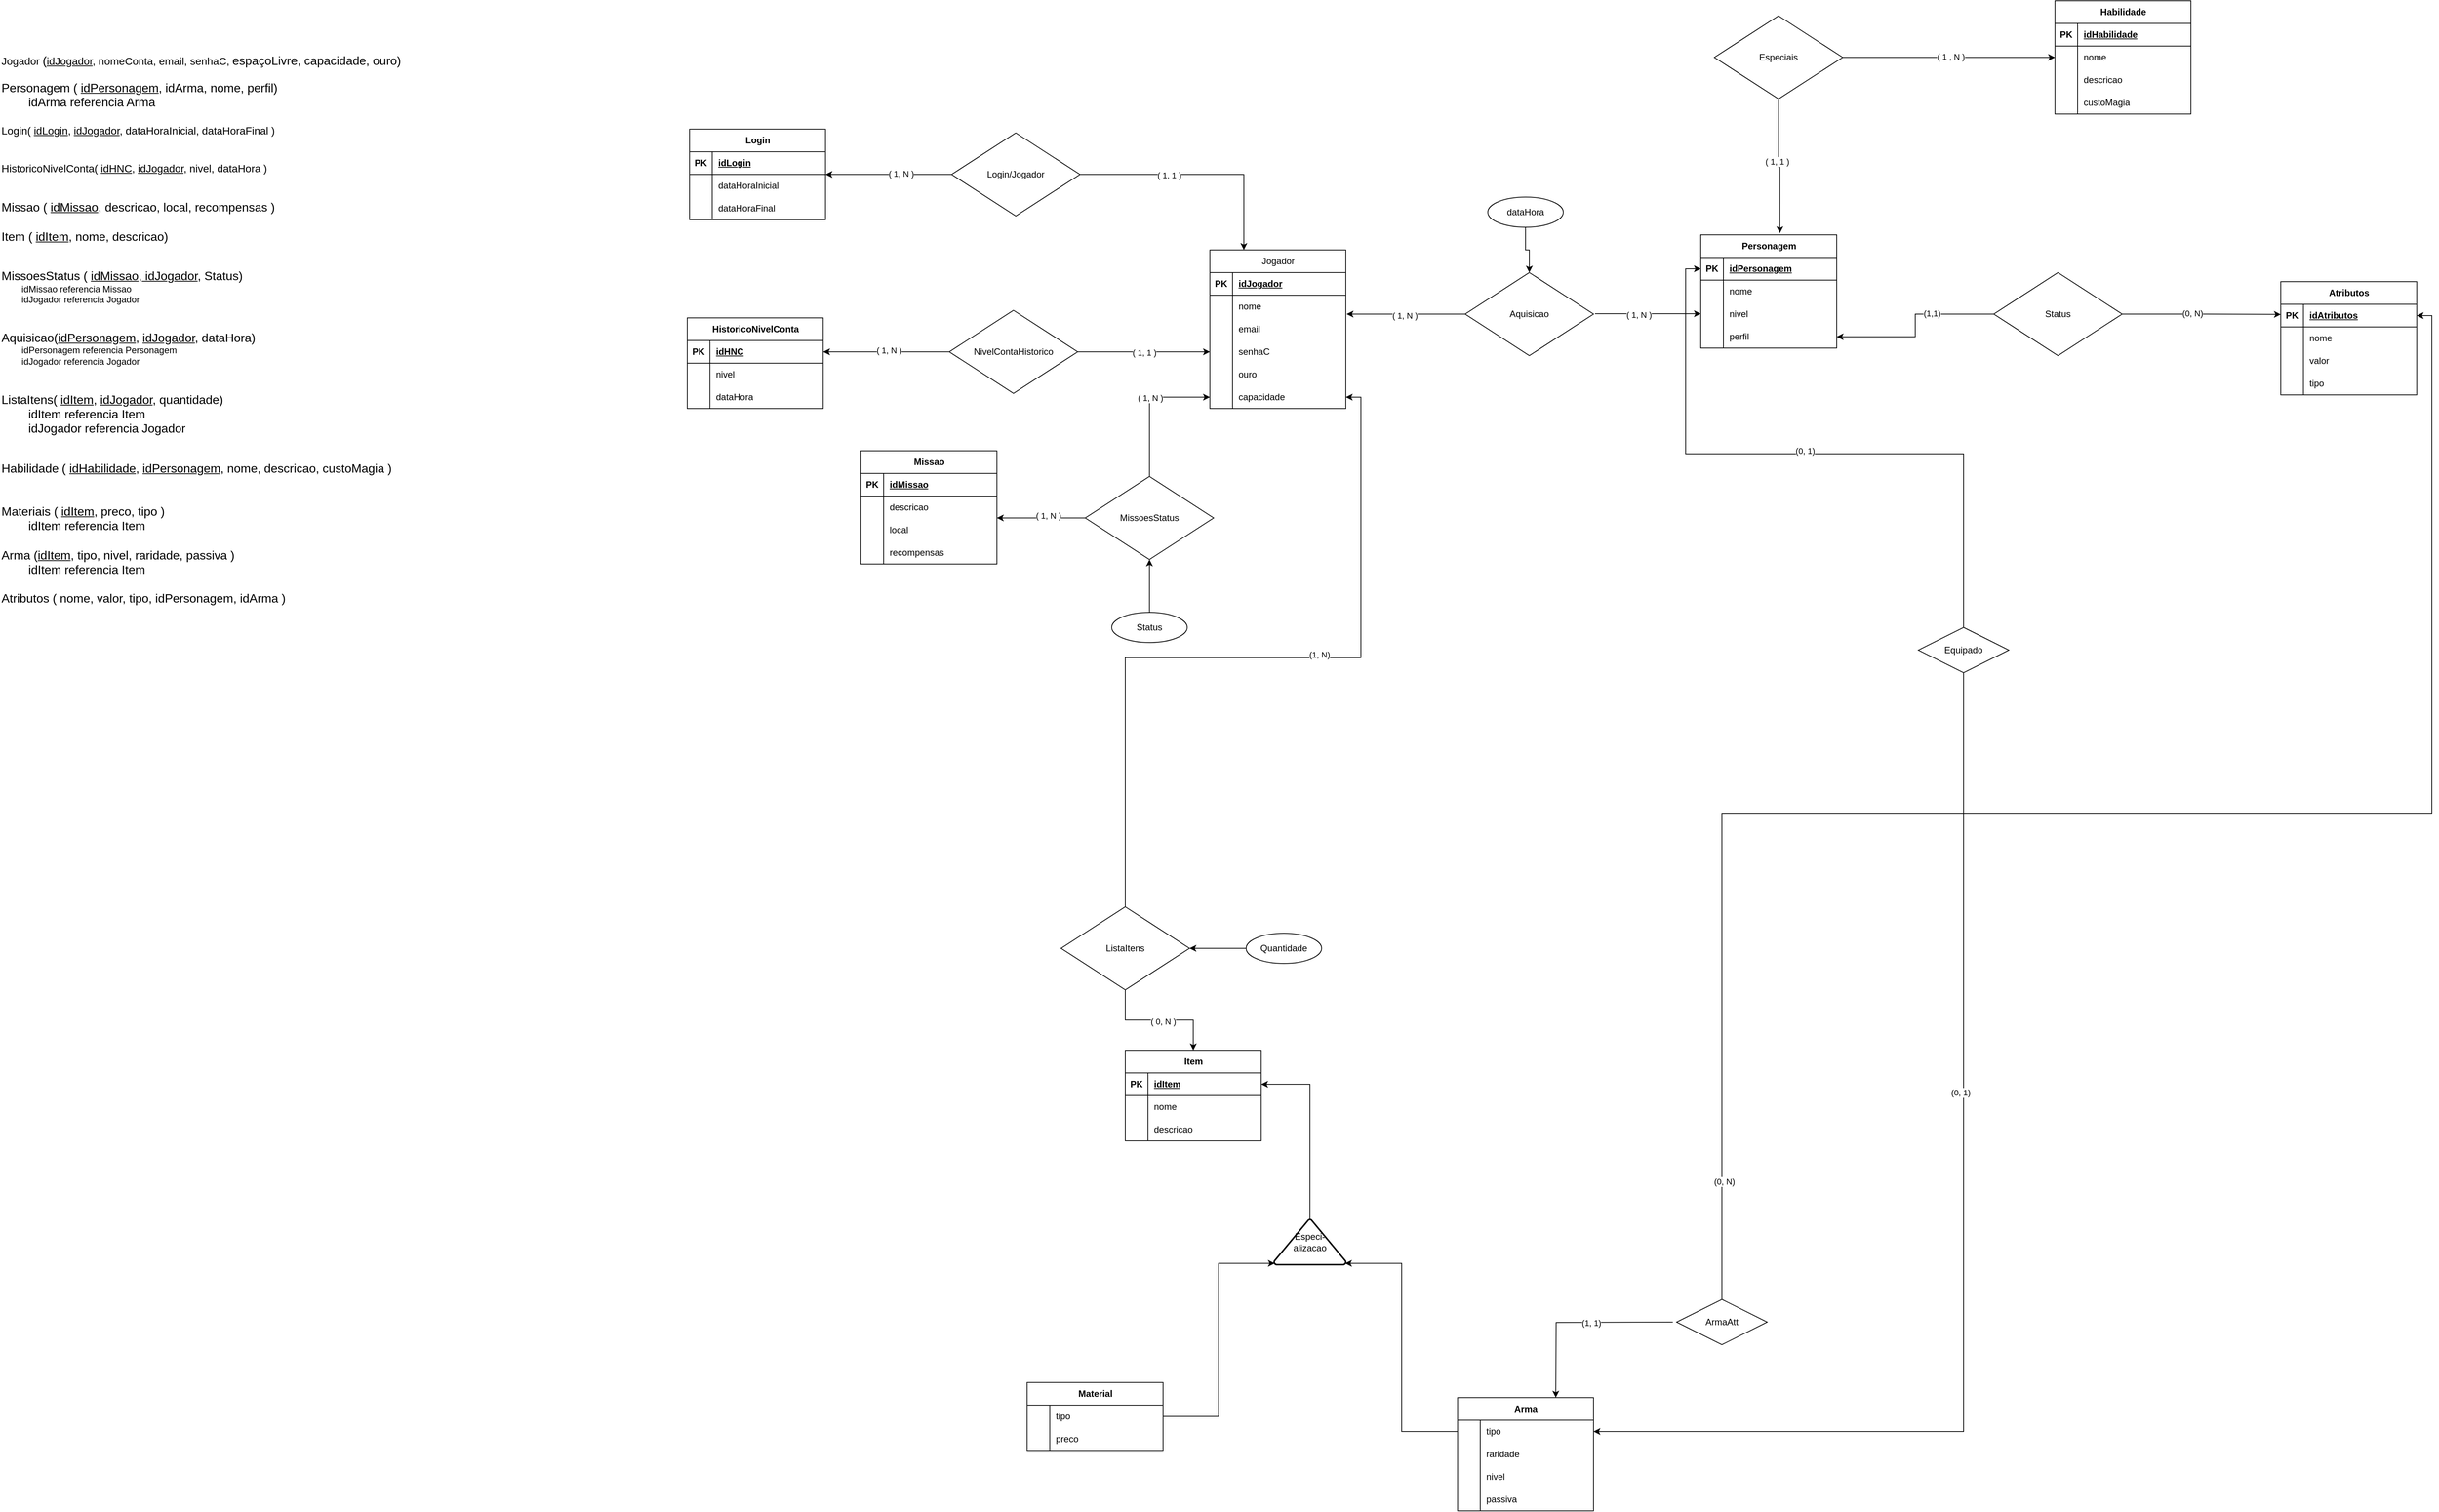 <mxfile version="24.2.2" type="device">
  <diagram name="Página-1" id="t9WRHHbWQ3_ODfYGMGEe">
    <mxGraphModel dx="3654" dy="579" grid="1" gridSize="10" guides="1" tooltips="1" connect="1" arrows="1" fold="1" page="1" pageScale="1" pageWidth="827" pageHeight="1169" math="0" shadow="0">
      <root>
        <mxCell id="0" />
        <mxCell id="1" parent="0" />
        <mxCell id="FYp_cTO7IGaWXqHn_5oI-1" value="Personagem" style="shape=table;startSize=30;container=1;collapsible=1;childLayout=tableLayout;fixedRows=1;rowLines=0;fontStyle=1;align=center;resizeLast=1;html=1;" parent="1" vertex="1">
          <mxGeometry x="592" y="390" width="180" height="150" as="geometry" />
        </mxCell>
        <mxCell id="FYp_cTO7IGaWXqHn_5oI-2" value="" style="shape=tableRow;horizontal=0;startSize=0;swimlaneHead=0;swimlaneBody=0;fillColor=none;collapsible=0;dropTarget=0;points=[[0,0.5],[1,0.5]];portConstraint=eastwest;top=0;left=0;right=0;bottom=1;" parent="FYp_cTO7IGaWXqHn_5oI-1" vertex="1">
          <mxGeometry y="30" width="180" height="30" as="geometry" />
        </mxCell>
        <mxCell id="FYp_cTO7IGaWXqHn_5oI-3" value="PK" style="shape=partialRectangle;connectable=0;fillColor=none;top=0;left=0;bottom=0;right=0;fontStyle=1;overflow=hidden;whiteSpace=wrap;html=1;" parent="FYp_cTO7IGaWXqHn_5oI-2" vertex="1">
          <mxGeometry width="30" height="30" as="geometry">
            <mxRectangle width="30" height="30" as="alternateBounds" />
          </mxGeometry>
        </mxCell>
        <mxCell id="FYp_cTO7IGaWXqHn_5oI-4" value="idPersonagem" style="shape=partialRectangle;connectable=0;fillColor=none;top=0;left=0;bottom=0;right=0;align=left;spacingLeft=6;fontStyle=5;overflow=hidden;whiteSpace=wrap;html=1;" parent="FYp_cTO7IGaWXqHn_5oI-2" vertex="1">
          <mxGeometry x="30" width="150" height="30" as="geometry">
            <mxRectangle width="150" height="30" as="alternateBounds" />
          </mxGeometry>
        </mxCell>
        <mxCell id="FYp_cTO7IGaWXqHn_5oI-5" value="" style="shape=tableRow;horizontal=0;startSize=0;swimlaneHead=0;swimlaneBody=0;fillColor=none;collapsible=0;dropTarget=0;points=[[0,0.5],[1,0.5]];portConstraint=eastwest;top=0;left=0;right=0;bottom=0;" parent="FYp_cTO7IGaWXqHn_5oI-1" vertex="1">
          <mxGeometry y="60" width="180" height="30" as="geometry" />
        </mxCell>
        <mxCell id="FYp_cTO7IGaWXqHn_5oI-6" value="" style="shape=partialRectangle;connectable=0;fillColor=none;top=0;left=0;bottom=0;right=0;editable=1;overflow=hidden;whiteSpace=wrap;html=1;" parent="FYp_cTO7IGaWXqHn_5oI-5" vertex="1">
          <mxGeometry width="30" height="30" as="geometry">
            <mxRectangle width="30" height="30" as="alternateBounds" />
          </mxGeometry>
        </mxCell>
        <mxCell id="FYp_cTO7IGaWXqHn_5oI-7" value="nome" style="shape=partialRectangle;connectable=0;fillColor=none;top=0;left=0;bottom=0;right=0;align=left;spacingLeft=6;overflow=hidden;whiteSpace=wrap;html=1;" parent="FYp_cTO7IGaWXqHn_5oI-5" vertex="1">
          <mxGeometry x="30" width="150" height="30" as="geometry">
            <mxRectangle width="150" height="30" as="alternateBounds" />
          </mxGeometry>
        </mxCell>
        <mxCell id="pf99oCX7zV8_EHTEWgkM-32" value="" style="shape=tableRow;horizontal=0;startSize=0;swimlaneHead=0;swimlaneBody=0;fillColor=none;collapsible=0;dropTarget=0;points=[[0,0.5],[1,0.5]];portConstraint=eastwest;top=0;left=0;right=0;bottom=0;" parent="FYp_cTO7IGaWXqHn_5oI-1" vertex="1">
          <mxGeometry y="90" width="180" height="30" as="geometry" />
        </mxCell>
        <mxCell id="pf99oCX7zV8_EHTEWgkM-33" value="" style="shape=partialRectangle;connectable=0;fillColor=none;top=0;left=0;bottom=0;right=0;editable=1;overflow=hidden;whiteSpace=wrap;html=1;" parent="pf99oCX7zV8_EHTEWgkM-32" vertex="1">
          <mxGeometry width="30" height="30" as="geometry">
            <mxRectangle width="30" height="30" as="alternateBounds" />
          </mxGeometry>
        </mxCell>
        <mxCell id="pf99oCX7zV8_EHTEWgkM-34" value="nivel" style="shape=partialRectangle;connectable=0;fillColor=none;top=0;left=0;bottom=0;right=0;align=left;spacingLeft=6;overflow=hidden;whiteSpace=wrap;html=1;" parent="pf99oCX7zV8_EHTEWgkM-32" vertex="1">
          <mxGeometry x="30" width="150" height="30" as="geometry">
            <mxRectangle width="150" height="30" as="alternateBounds" />
          </mxGeometry>
        </mxCell>
        <mxCell id="FYp_cTO7IGaWXqHn_5oI-8" value="" style="shape=tableRow;horizontal=0;startSize=0;swimlaneHead=0;swimlaneBody=0;fillColor=none;collapsible=0;dropTarget=0;points=[[0,0.5],[1,0.5]];portConstraint=eastwest;top=0;left=0;right=0;bottom=0;" parent="FYp_cTO7IGaWXqHn_5oI-1" vertex="1">
          <mxGeometry y="120" width="180" height="30" as="geometry" />
        </mxCell>
        <mxCell id="FYp_cTO7IGaWXqHn_5oI-9" value="" style="shape=partialRectangle;connectable=0;fillColor=none;top=0;left=0;bottom=0;right=0;editable=1;overflow=hidden;whiteSpace=wrap;html=1;" parent="FYp_cTO7IGaWXqHn_5oI-8" vertex="1">
          <mxGeometry width="30" height="30" as="geometry">
            <mxRectangle width="30" height="30" as="alternateBounds" />
          </mxGeometry>
        </mxCell>
        <mxCell id="FYp_cTO7IGaWXqHn_5oI-10" value="perfil" style="shape=partialRectangle;connectable=0;fillColor=none;top=0;left=0;bottom=0;right=0;align=left;spacingLeft=6;overflow=hidden;whiteSpace=wrap;html=1;" parent="FYp_cTO7IGaWXqHn_5oI-8" vertex="1">
          <mxGeometry x="30" width="150" height="30" as="geometry">
            <mxRectangle width="150" height="30" as="alternateBounds" />
          </mxGeometry>
        </mxCell>
        <mxCell id="FYp_cTO7IGaWXqHn_5oI-14" value="Atributos" style="shape=table;startSize=30;container=1;collapsible=1;childLayout=tableLayout;fixedRows=1;rowLines=0;fontStyle=1;align=center;resizeLast=1;html=1;" parent="1" vertex="1">
          <mxGeometry x="1360" y="452" width="180" height="150" as="geometry" />
        </mxCell>
        <mxCell id="FYp_cTO7IGaWXqHn_5oI-15" value="" style="shape=tableRow;horizontal=0;startSize=0;swimlaneHead=0;swimlaneBody=0;fillColor=none;collapsible=0;dropTarget=0;points=[[0,0.5],[1,0.5]];portConstraint=eastwest;top=0;left=0;right=0;bottom=1;" parent="FYp_cTO7IGaWXqHn_5oI-14" vertex="1">
          <mxGeometry y="30" width="180" height="30" as="geometry" />
        </mxCell>
        <mxCell id="FYp_cTO7IGaWXqHn_5oI-16" value="PK" style="shape=partialRectangle;connectable=0;fillColor=none;top=0;left=0;bottom=0;right=0;fontStyle=1;overflow=hidden;whiteSpace=wrap;html=1;" parent="FYp_cTO7IGaWXqHn_5oI-15" vertex="1">
          <mxGeometry width="30" height="30" as="geometry">
            <mxRectangle width="30" height="30" as="alternateBounds" />
          </mxGeometry>
        </mxCell>
        <mxCell id="FYp_cTO7IGaWXqHn_5oI-17" value="idAtributos" style="shape=partialRectangle;connectable=0;fillColor=none;top=0;left=0;bottom=0;right=0;align=left;spacingLeft=6;fontStyle=5;overflow=hidden;whiteSpace=wrap;html=1;" parent="FYp_cTO7IGaWXqHn_5oI-15" vertex="1">
          <mxGeometry x="30" width="150" height="30" as="geometry">
            <mxRectangle width="150" height="30" as="alternateBounds" />
          </mxGeometry>
        </mxCell>
        <mxCell id="FYp_cTO7IGaWXqHn_5oI-18" value="" style="shape=tableRow;horizontal=0;startSize=0;swimlaneHead=0;swimlaneBody=0;fillColor=none;collapsible=0;dropTarget=0;points=[[0,0.5],[1,0.5]];portConstraint=eastwest;top=0;left=0;right=0;bottom=0;" parent="FYp_cTO7IGaWXqHn_5oI-14" vertex="1">
          <mxGeometry y="60" width="180" height="30" as="geometry" />
        </mxCell>
        <mxCell id="FYp_cTO7IGaWXqHn_5oI-19" value="" style="shape=partialRectangle;connectable=0;fillColor=none;top=0;left=0;bottom=0;right=0;editable=1;overflow=hidden;whiteSpace=wrap;html=1;" parent="FYp_cTO7IGaWXqHn_5oI-18" vertex="1">
          <mxGeometry width="30" height="30" as="geometry">
            <mxRectangle width="30" height="30" as="alternateBounds" />
          </mxGeometry>
        </mxCell>
        <mxCell id="FYp_cTO7IGaWXqHn_5oI-20" value="nome" style="shape=partialRectangle;connectable=0;fillColor=none;top=0;left=0;bottom=0;right=0;align=left;spacingLeft=6;overflow=hidden;whiteSpace=wrap;html=1;" parent="FYp_cTO7IGaWXqHn_5oI-18" vertex="1">
          <mxGeometry x="30" width="150" height="30" as="geometry">
            <mxRectangle width="150" height="30" as="alternateBounds" />
          </mxGeometry>
        </mxCell>
        <mxCell id="s61Z74s8tMEtQrdK3it5-4" value="" style="shape=tableRow;horizontal=0;startSize=0;swimlaneHead=0;swimlaneBody=0;fillColor=none;collapsible=0;dropTarget=0;points=[[0,0.5],[1,0.5]];portConstraint=eastwest;top=0;left=0;right=0;bottom=0;" parent="FYp_cTO7IGaWXqHn_5oI-14" vertex="1">
          <mxGeometry y="90" width="180" height="30" as="geometry" />
        </mxCell>
        <mxCell id="s61Z74s8tMEtQrdK3it5-5" value="" style="shape=partialRectangle;connectable=0;fillColor=none;top=0;left=0;bottom=0;right=0;editable=1;overflow=hidden;whiteSpace=wrap;html=1;" parent="s61Z74s8tMEtQrdK3it5-4" vertex="1">
          <mxGeometry width="30" height="30" as="geometry">
            <mxRectangle width="30" height="30" as="alternateBounds" />
          </mxGeometry>
        </mxCell>
        <mxCell id="s61Z74s8tMEtQrdK3it5-6" value="valor" style="shape=partialRectangle;connectable=0;fillColor=none;top=0;left=0;bottom=0;right=0;align=left;spacingLeft=6;overflow=hidden;whiteSpace=wrap;html=1;" parent="s61Z74s8tMEtQrdK3it5-4" vertex="1">
          <mxGeometry x="30" width="150" height="30" as="geometry">
            <mxRectangle width="150" height="30" as="alternateBounds" />
          </mxGeometry>
        </mxCell>
        <mxCell id="s61Z74s8tMEtQrdK3it5-7" value="" style="shape=tableRow;horizontal=0;startSize=0;swimlaneHead=0;swimlaneBody=0;fillColor=none;collapsible=0;dropTarget=0;points=[[0,0.5],[1,0.5]];portConstraint=eastwest;top=0;left=0;right=0;bottom=0;" parent="FYp_cTO7IGaWXqHn_5oI-14" vertex="1">
          <mxGeometry y="120" width="180" height="30" as="geometry" />
        </mxCell>
        <mxCell id="s61Z74s8tMEtQrdK3it5-8" value="" style="shape=partialRectangle;connectable=0;fillColor=none;top=0;left=0;bottom=0;right=0;editable=1;overflow=hidden;whiteSpace=wrap;html=1;" parent="s61Z74s8tMEtQrdK3it5-7" vertex="1">
          <mxGeometry width="30" height="30" as="geometry">
            <mxRectangle width="30" height="30" as="alternateBounds" />
          </mxGeometry>
        </mxCell>
        <mxCell id="s61Z74s8tMEtQrdK3it5-9" value="tipo" style="shape=partialRectangle;connectable=0;fillColor=none;top=0;left=0;bottom=0;right=0;align=left;spacingLeft=6;overflow=hidden;whiteSpace=wrap;html=1;" parent="s61Z74s8tMEtQrdK3it5-7" vertex="1">
          <mxGeometry x="30" width="150" height="30" as="geometry">
            <mxRectangle width="150" height="30" as="alternateBounds" />
          </mxGeometry>
        </mxCell>
        <mxCell id="FYp_cTO7IGaWXqHn_5oI-72" value="&lt;font style=&quot;&quot;&gt;&lt;div style=&quot;&quot;&gt;&lt;div style=&quot;&quot;&gt;&lt;div style=&quot;&quot;&gt;&lt;div style=&quot;&quot;&gt;&lt;div style=&quot;&quot;&gt;&lt;div style=&quot;&quot;&gt;&lt;div&gt;&lt;font style=&quot;font-size: 14px;&quot;&gt;Jogador&amp;nbsp;&lt;/font&gt;&lt;font style=&quot;background-color: initial;&quot; size=&quot;3&quot;&gt;(&lt;/font&gt;&lt;u style=&quot;background-color: initial; font-size: 14px;&quot;&gt;idJogador&lt;/u&gt;&lt;span style=&quot;background-color: initial; font-size: 14px;&quot;&gt;, nomeConta, email, senhaC,&amp;nbsp;&lt;/span&gt;&lt;span style=&quot;font-size: medium; background-color: initial;&quot;&gt;espaçoLivre, capacidade, ouro)&lt;/span&gt;&lt;/div&gt;&lt;div&gt;&lt;font style=&quot;font-size: 14px;&quot;&gt;&lt;br&gt;&lt;/font&gt;&lt;/div&gt;&lt;div&gt;&lt;span style=&quot;font-size: medium;&quot;&gt;Personagem (&amp;nbsp;&lt;/span&gt;&lt;u style=&quot;font-size: medium;&quot;&gt;idPersonagem&lt;/u&gt;&lt;span style=&quot;font-size: medium;&quot;&gt;, idArma, nome, perfil)&lt;/span&gt;&lt;br&gt;&lt;/div&gt;&lt;div&gt;&lt;span style=&quot;font-size: medium;&quot;&gt;&lt;span style=&quot;white-space: pre;&quot;&gt;&#x9;&lt;/span&gt;idArma referencia Arma&lt;br&gt;&lt;/span&gt;&lt;/div&gt;&lt;div&gt;&lt;span style=&quot;font-size: medium;&quot;&gt;&lt;br&gt;&lt;/span&gt;&lt;/div&gt;&lt;div&gt;&lt;font style=&quot;font-size: 14px;&quot;&gt;Login(&amp;nbsp;&lt;u&gt;idLogin,&lt;/u&gt;&amp;nbsp;&lt;u&gt;idJogador&lt;/u&gt;, dataHoraInicial, dataHoraFinal )&lt;/font&gt;&lt;/div&gt;&lt;div&gt;&lt;font style=&quot;font-size: 14px;&quot;&gt;&lt;br&gt;&lt;/font&gt;&lt;/div&gt;&lt;div&gt;&lt;font style=&quot;font-size: 14px;&quot;&gt;&lt;br&gt;&lt;/font&gt;&lt;/div&gt;&lt;div&gt;&lt;font style=&quot;font-size: 14px;&quot;&gt;HistoricoNivelConta(&amp;nbsp;&lt;u&gt;idHNC&lt;/u&gt;, &lt;u&gt;idJogador,&lt;/u&gt; nivel, dataHora )&lt;/font&gt;&lt;/div&gt;&lt;div&gt;&lt;font style=&quot;font-size: 14px;&quot;&gt;&lt;br&gt;&lt;/font&gt;&lt;/div&gt;&lt;div&gt;&lt;font style=&quot;font-size: 14px;&quot;&gt;&lt;br&gt;&lt;/font&gt;&lt;/div&gt;&lt;div&gt;&lt;font style=&quot;font-size: 14px;&quot;&gt;&lt;div style=&quot;font-size: 12px;&quot;&gt;&lt;font size=&quot;3&quot;&gt;Missao (&amp;nbsp;&lt;u&gt;idMissao&lt;/u&gt;, descricao, local, recompensas )&lt;/font&gt;&lt;/div&gt;&lt;div&gt;&lt;font size=&quot;3&quot;&gt;&lt;br&gt;&lt;/font&gt;&lt;/div&gt;&lt;/font&gt;&lt;/div&gt;&lt;div&gt;&lt;font style=&quot;font-size: 14px;&quot;&gt;&lt;span style=&quot;font-size: medium;&quot;&gt;Item (&amp;nbsp;&lt;/span&gt;&lt;u style=&quot;font-size: medium;&quot;&gt;idItem&lt;/u&gt;&lt;span style=&quot;font-size: medium;&quot;&gt;, nome, descricao)&lt;/span&gt;&lt;br&gt;&lt;/font&gt;&lt;/div&gt;&lt;div&gt;&lt;font size=&quot;3&quot;&gt;&lt;br&gt;&lt;/font&gt;&lt;/div&gt;&lt;div&gt;&lt;br&gt;&lt;/div&gt;&lt;div&gt;&lt;font size=&quot;3&quot;&gt;MissoesStatus ( &lt;u&gt;idMissao&lt;/u&gt;,&lt;u&gt; idJogador&lt;/u&gt;, Status)&lt;/font&gt;&lt;/div&gt;&lt;div&gt;&lt;span style=&quot;white-space: pre;&quot;&gt;&#x9;&lt;/span&gt;idMissao referencia Missao&lt;br&gt;&lt;/div&gt;&lt;div&gt;&lt;span style=&quot;white-space: pre;&quot;&gt;&#x9;&lt;/span&gt;idJogador referencia Jogador&lt;br&gt;&lt;/div&gt;&lt;div&gt;&lt;font size=&quot;3&quot;&gt;&lt;br&gt;&lt;/font&gt;&lt;/div&gt;&lt;div&gt;&lt;br&gt;&lt;/div&gt;&lt;div&gt;&lt;font size=&quot;3&quot;&gt;Aquisicao(&lt;u&gt;idPersonagem&lt;/u&gt;, &lt;u&gt;idJogador&lt;/u&gt;, dataHora)&lt;/font&gt;&lt;/div&gt;&lt;div&gt;&lt;span style=&quot;white-space: pre;&quot;&gt;&#x9;&lt;/span&gt;idPersonagem referencia Personagem&lt;br&gt;&lt;/div&gt;&lt;div&gt;&lt;span style=&quot;white-space: pre;&quot;&gt;&#x9;&lt;/span&gt;idJogador referencia Jogador&lt;br&gt;&lt;/div&gt;&lt;div&gt;&lt;font size=&quot;3&quot;&gt;&lt;br&gt;&lt;/font&gt;&lt;/div&gt;&lt;div&gt;&lt;br&gt;&lt;/div&gt;&lt;div&gt;&lt;font size=&quot;3&quot;&gt;ListaItens( &lt;u&gt;idItem&lt;/u&gt;,&amp;nbsp;&lt;/font&gt;&lt;u style=&quot;font-size: medium; background-color: initial;&quot;&gt;idJogador&lt;/u&gt;&lt;span style=&quot;font-size: medium; background-color: initial;&quot;&gt;, quantidade)&lt;/span&gt;&lt;/div&gt;&lt;div&gt;&lt;font size=&quot;3&quot;&gt;&lt;span style=&quot;white-space: pre;&quot;&gt;&#x9;&lt;/span&gt;idItem referencia Item&lt;br&gt;&lt;/font&gt;&lt;/div&gt;&lt;div&gt;&lt;font size=&quot;3&quot;&gt;&lt;span style=&quot;white-space: pre;&quot;&gt;&#x9;&lt;/span&gt;idJogador referencia Jogador&lt;br&gt;&lt;/font&gt;&lt;/div&gt;&lt;div&gt;&lt;font size=&quot;3&quot;&gt;&lt;br&gt;&lt;/font&gt;&lt;/div&gt;&lt;div&gt;&lt;br&gt;&lt;/div&gt;&lt;div&gt;&lt;span style=&quot;background-color: initial; font-size: medium;&quot;&gt;Habilidade ( &lt;/span&gt;&lt;u style=&quot;background-color: initial; font-size: medium;&quot;&gt;idHabilidade&lt;/u&gt;&lt;span style=&quot;background-color: initial; font-size: medium;&quot;&gt;, &lt;/span&gt;&lt;u style=&quot;background-color: initial; font-size: medium;&quot;&gt;idPersonagem&lt;/u&gt;&lt;span style=&quot;background-color: initial; font-size: medium;&quot;&gt;, nome, descricao, custoMagia )&lt;/span&gt;&lt;br&gt;&lt;/div&gt;&lt;div&gt;&lt;span style=&quot;background-color: initial; font-size: medium;&quot;&gt;&lt;br&gt;&lt;/span&gt;&lt;/div&gt;&lt;div&gt;&lt;span style=&quot;background-color: initial; font-size: medium;&quot;&gt;&lt;br&gt;&lt;/span&gt;&lt;/div&gt;&lt;div&gt;&lt;font size=&quot;3&quot;&gt;Materiais ( &lt;u&gt;idItem&lt;/u&gt;, preco, tipo )&lt;/font&gt;&lt;/div&gt;&lt;div&gt;&lt;font size=&quot;3&quot;&gt;&lt;span style=&quot;white-space: pre;&quot;&gt;&#x9;&lt;/span&gt;idItem referencia Item&lt;br&gt;&lt;/font&gt;&lt;/div&gt;&lt;div&gt;&lt;font size=&quot;3&quot;&gt;&lt;br&gt;&lt;/font&gt;&lt;/div&gt;&lt;div&gt;&lt;font size=&quot;3&quot;&gt;Arma (&lt;u&gt;idItem&lt;/u&gt;, tipo, nivel, raridade, passiva )&lt;/font&gt;&lt;/div&gt;&lt;div&gt;&lt;font size=&quot;3&quot;&gt;&lt;span style=&quot;white-space: pre;&quot;&gt;&#x9;&lt;/span&gt;idItem referencia Item&lt;br&gt;&lt;/font&gt;&lt;/div&gt;&lt;div&gt;&lt;font size=&quot;3&quot;&gt;&lt;br&gt;&lt;/font&gt;&lt;/div&gt;&lt;div&gt;&lt;font size=&quot;3&quot;&gt;Atributos ( nome, valor, tipo, idPersonagem, idArma )&lt;/font&gt;&lt;/div&gt;&lt;div&gt;&lt;br&gt;&lt;/div&gt;&lt;div&gt;&lt;font size=&quot;3&quot;&gt;&lt;br&gt;&lt;/font&gt;&lt;/div&gt;&lt;div&gt;&lt;br&gt;&lt;/div&gt;&lt;div&gt;&lt;font size=&quot;3&quot;&gt;&lt;br&gt;&lt;/font&gt;&lt;/div&gt;&lt;div&gt;&lt;font size=&quot;3&quot;&gt;&lt;br&gt;&lt;/font&gt;&lt;/div&gt;&lt;div&gt;&lt;br&gt;&lt;/div&gt;&lt;div&gt;&lt;br&gt;&lt;/div&gt;&lt;div&gt;&lt;br&gt;&lt;/div&gt;&lt;/div&gt;&lt;/div&gt;&lt;/div&gt;&lt;/div&gt;&lt;/div&gt;&lt;/div&gt;&lt;/font&gt;" style="text;html=1;align=left;verticalAlign=middle;resizable=0;points=[];autosize=1;strokeColor=none;fillColor=none;" parent="1" vertex="1">
          <mxGeometry x="-1660" y="145" width="550" height="870" as="geometry" />
        </mxCell>
        <mxCell id="FYp_cTO7IGaWXqHn_5oI-101" value="Item" style="shape=table;startSize=30;container=1;collapsible=1;childLayout=tableLayout;fixedRows=1;rowLines=0;fontStyle=1;align=center;resizeLast=1;html=1;" parent="1" vertex="1">
          <mxGeometry x="-170" y="1470" width="180" height="120" as="geometry" />
        </mxCell>
        <mxCell id="FYp_cTO7IGaWXqHn_5oI-102" value="" style="shape=tableRow;horizontal=0;startSize=0;swimlaneHead=0;swimlaneBody=0;fillColor=none;collapsible=0;dropTarget=0;points=[[0,0.5],[1,0.5]];portConstraint=eastwest;top=0;left=0;right=0;bottom=1;" parent="FYp_cTO7IGaWXqHn_5oI-101" vertex="1">
          <mxGeometry y="30" width="180" height="30" as="geometry" />
        </mxCell>
        <mxCell id="FYp_cTO7IGaWXqHn_5oI-103" value="PK" style="shape=partialRectangle;connectable=0;fillColor=none;top=0;left=0;bottom=0;right=0;fontStyle=1;overflow=hidden;whiteSpace=wrap;html=1;" parent="FYp_cTO7IGaWXqHn_5oI-102" vertex="1">
          <mxGeometry width="30" height="30" as="geometry">
            <mxRectangle width="30" height="30" as="alternateBounds" />
          </mxGeometry>
        </mxCell>
        <mxCell id="FYp_cTO7IGaWXqHn_5oI-104" value="idItem" style="shape=partialRectangle;connectable=0;fillColor=none;top=0;left=0;bottom=0;right=0;align=left;spacingLeft=6;fontStyle=5;overflow=hidden;whiteSpace=wrap;html=1;" parent="FYp_cTO7IGaWXqHn_5oI-102" vertex="1">
          <mxGeometry x="30" width="150" height="30" as="geometry">
            <mxRectangle width="150" height="30" as="alternateBounds" />
          </mxGeometry>
        </mxCell>
        <mxCell id="FYp_cTO7IGaWXqHn_5oI-105" value="" style="shape=tableRow;horizontal=0;startSize=0;swimlaneHead=0;swimlaneBody=0;fillColor=none;collapsible=0;dropTarget=0;points=[[0,0.5],[1,0.5]];portConstraint=eastwest;top=0;left=0;right=0;bottom=0;" parent="FYp_cTO7IGaWXqHn_5oI-101" vertex="1">
          <mxGeometry y="60" width="180" height="30" as="geometry" />
        </mxCell>
        <mxCell id="FYp_cTO7IGaWXqHn_5oI-106" value="" style="shape=partialRectangle;connectable=0;fillColor=none;top=0;left=0;bottom=0;right=0;editable=1;overflow=hidden;whiteSpace=wrap;html=1;" parent="FYp_cTO7IGaWXqHn_5oI-105" vertex="1">
          <mxGeometry width="30" height="30" as="geometry">
            <mxRectangle width="30" height="30" as="alternateBounds" />
          </mxGeometry>
        </mxCell>
        <mxCell id="FYp_cTO7IGaWXqHn_5oI-107" value="nome" style="shape=partialRectangle;connectable=0;fillColor=none;top=0;left=0;bottom=0;right=0;align=left;spacingLeft=6;overflow=hidden;whiteSpace=wrap;html=1;" parent="FYp_cTO7IGaWXqHn_5oI-105" vertex="1">
          <mxGeometry x="30" width="150" height="30" as="geometry">
            <mxRectangle width="150" height="30" as="alternateBounds" />
          </mxGeometry>
        </mxCell>
        <mxCell id="FYp_cTO7IGaWXqHn_5oI-111" value="" style="shape=tableRow;horizontal=0;startSize=0;swimlaneHead=0;swimlaneBody=0;fillColor=none;collapsible=0;dropTarget=0;points=[[0,0.5],[1,0.5]];portConstraint=eastwest;top=0;left=0;right=0;bottom=0;" parent="FYp_cTO7IGaWXqHn_5oI-101" vertex="1">
          <mxGeometry y="90" width="180" height="30" as="geometry" />
        </mxCell>
        <mxCell id="FYp_cTO7IGaWXqHn_5oI-112" value="" style="shape=partialRectangle;connectable=0;fillColor=none;top=0;left=0;bottom=0;right=0;editable=1;overflow=hidden;whiteSpace=wrap;html=1;" parent="FYp_cTO7IGaWXqHn_5oI-111" vertex="1">
          <mxGeometry width="30" height="30" as="geometry">
            <mxRectangle width="30" height="30" as="alternateBounds" />
          </mxGeometry>
        </mxCell>
        <mxCell id="FYp_cTO7IGaWXqHn_5oI-113" value="descricao" style="shape=partialRectangle;connectable=0;fillColor=none;top=0;left=0;bottom=0;right=0;align=left;spacingLeft=6;overflow=hidden;whiteSpace=wrap;html=1;" parent="FYp_cTO7IGaWXqHn_5oI-111" vertex="1">
          <mxGeometry x="30" width="150" height="30" as="geometry">
            <mxRectangle width="150" height="30" as="alternateBounds" />
          </mxGeometry>
        </mxCell>
        <mxCell id="FYp_cTO7IGaWXqHn_5oI-120" value="Habilidade" style="shape=table;startSize=30;container=1;collapsible=1;childLayout=tableLayout;fixedRows=1;rowLines=0;fontStyle=1;align=center;resizeLast=1;html=1;" parent="1" vertex="1">
          <mxGeometry x="1061" y="80" width="180" height="150" as="geometry" />
        </mxCell>
        <mxCell id="FYp_cTO7IGaWXqHn_5oI-121" value="" style="shape=tableRow;horizontal=0;startSize=0;swimlaneHead=0;swimlaneBody=0;fillColor=none;collapsible=0;dropTarget=0;points=[[0,0.5],[1,0.5]];portConstraint=eastwest;top=0;left=0;right=0;bottom=1;" parent="FYp_cTO7IGaWXqHn_5oI-120" vertex="1">
          <mxGeometry y="30" width="180" height="30" as="geometry" />
        </mxCell>
        <mxCell id="FYp_cTO7IGaWXqHn_5oI-122" value="PK" style="shape=partialRectangle;connectable=0;fillColor=none;top=0;left=0;bottom=0;right=0;fontStyle=1;overflow=hidden;whiteSpace=wrap;html=1;" parent="FYp_cTO7IGaWXqHn_5oI-121" vertex="1">
          <mxGeometry width="30" height="30" as="geometry">
            <mxRectangle width="30" height="30" as="alternateBounds" />
          </mxGeometry>
        </mxCell>
        <mxCell id="FYp_cTO7IGaWXqHn_5oI-123" value="idHabilidade" style="shape=partialRectangle;connectable=0;fillColor=none;top=0;left=0;bottom=0;right=0;align=left;spacingLeft=6;fontStyle=5;overflow=hidden;whiteSpace=wrap;html=1;" parent="FYp_cTO7IGaWXqHn_5oI-121" vertex="1">
          <mxGeometry x="30" width="150" height="30" as="geometry">
            <mxRectangle width="150" height="30" as="alternateBounds" />
          </mxGeometry>
        </mxCell>
        <mxCell id="FYp_cTO7IGaWXqHn_5oI-124" value="" style="shape=tableRow;horizontal=0;startSize=0;swimlaneHead=0;swimlaneBody=0;fillColor=none;collapsible=0;dropTarget=0;points=[[0,0.5],[1,0.5]];portConstraint=eastwest;top=0;left=0;right=0;bottom=0;" parent="FYp_cTO7IGaWXqHn_5oI-120" vertex="1">
          <mxGeometry y="60" width="180" height="30" as="geometry" />
        </mxCell>
        <mxCell id="FYp_cTO7IGaWXqHn_5oI-125" value="" style="shape=partialRectangle;connectable=0;fillColor=none;top=0;left=0;bottom=0;right=0;editable=1;overflow=hidden;whiteSpace=wrap;html=1;" parent="FYp_cTO7IGaWXqHn_5oI-124" vertex="1">
          <mxGeometry width="30" height="30" as="geometry">
            <mxRectangle width="30" height="30" as="alternateBounds" />
          </mxGeometry>
        </mxCell>
        <mxCell id="FYp_cTO7IGaWXqHn_5oI-126" value="nome" style="shape=partialRectangle;connectable=0;fillColor=none;top=0;left=0;bottom=0;right=0;align=left;spacingLeft=6;overflow=hidden;whiteSpace=wrap;html=1;" parent="FYp_cTO7IGaWXqHn_5oI-124" vertex="1">
          <mxGeometry x="30" width="150" height="30" as="geometry">
            <mxRectangle width="150" height="30" as="alternateBounds" />
          </mxGeometry>
        </mxCell>
        <mxCell id="FYp_cTO7IGaWXqHn_5oI-130" value="" style="shape=tableRow;horizontal=0;startSize=0;swimlaneHead=0;swimlaneBody=0;fillColor=none;collapsible=0;dropTarget=0;points=[[0,0.5],[1,0.5]];portConstraint=eastwest;top=0;left=0;right=0;bottom=0;" parent="FYp_cTO7IGaWXqHn_5oI-120" vertex="1">
          <mxGeometry y="90" width="180" height="30" as="geometry" />
        </mxCell>
        <mxCell id="FYp_cTO7IGaWXqHn_5oI-131" value="" style="shape=partialRectangle;connectable=0;fillColor=none;top=0;left=0;bottom=0;right=0;editable=1;overflow=hidden;whiteSpace=wrap;html=1;" parent="FYp_cTO7IGaWXqHn_5oI-130" vertex="1">
          <mxGeometry width="30" height="30" as="geometry">
            <mxRectangle width="30" height="30" as="alternateBounds" />
          </mxGeometry>
        </mxCell>
        <mxCell id="FYp_cTO7IGaWXqHn_5oI-132" value="descricao" style="shape=partialRectangle;connectable=0;fillColor=none;top=0;left=0;bottom=0;right=0;align=left;spacingLeft=6;overflow=hidden;whiteSpace=wrap;html=1;" parent="FYp_cTO7IGaWXqHn_5oI-130" vertex="1">
          <mxGeometry x="30" width="150" height="30" as="geometry">
            <mxRectangle width="150" height="30" as="alternateBounds" />
          </mxGeometry>
        </mxCell>
        <mxCell id="FYp_cTO7IGaWXqHn_5oI-136" value="" style="shape=tableRow;horizontal=0;startSize=0;swimlaneHead=0;swimlaneBody=0;fillColor=none;collapsible=0;dropTarget=0;points=[[0,0.5],[1,0.5]];portConstraint=eastwest;top=0;left=0;right=0;bottom=0;" parent="FYp_cTO7IGaWXqHn_5oI-120" vertex="1">
          <mxGeometry y="120" width="180" height="30" as="geometry" />
        </mxCell>
        <mxCell id="FYp_cTO7IGaWXqHn_5oI-137" value="" style="shape=partialRectangle;connectable=0;fillColor=none;top=0;left=0;bottom=0;right=0;editable=1;overflow=hidden;whiteSpace=wrap;html=1;" parent="FYp_cTO7IGaWXqHn_5oI-136" vertex="1">
          <mxGeometry width="30" height="30" as="geometry">
            <mxRectangle width="30" height="30" as="alternateBounds" />
          </mxGeometry>
        </mxCell>
        <mxCell id="FYp_cTO7IGaWXqHn_5oI-138" value="custoMagia" style="shape=partialRectangle;connectable=0;fillColor=none;top=0;left=0;bottom=0;right=0;align=left;spacingLeft=6;overflow=hidden;whiteSpace=wrap;html=1;" parent="FYp_cTO7IGaWXqHn_5oI-136" vertex="1">
          <mxGeometry x="30" width="150" height="30" as="geometry">
            <mxRectangle width="150" height="30" as="alternateBounds" />
          </mxGeometry>
        </mxCell>
        <mxCell id="FYp_cTO7IGaWXqHn_5oI-139" value="Jogador" style="shape=table;startSize=30;container=1;collapsible=1;childLayout=tableLayout;fixedRows=1;rowLines=0;fontStyle=0;align=center;resizeLast=1;html=1;" parent="1" vertex="1">
          <mxGeometry x="-58" y="410" width="180" height="210" as="geometry" />
        </mxCell>
        <mxCell id="FYp_cTO7IGaWXqHn_5oI-140" value="" style="shape=tableRow;horizontal=0;startSize=0;swimlaneHead=0;swimlaneBody=0;fillColor=none;collapsible=0;dropTarget=0;points=[[0,0.5],[1,0.5]];portConstraint=eastwest;top=0;left=0;right=0;bottom=1;" parent="FYp_cTO7IGaWXqHn_5oI-139" vertex="1">
          <mxGeometry y="30" width="180" height="30" as="geometry" />
        </mxCell>
        <mxCell id="FYp_cTO7IGaWXqHn_5oI-141" value="PK" style="shape=partialRectangle;connectable=0;fillColor=none;top=0;left=0;bottom=0;right=0;fontStyle=1;overflow=hidden;whiteSpace=wrap;html=1;" parent="FYp_cTO7IGaWXqHn_5oI-140" vertex="1">
          <mxGeometry width="30" height="30" as="geometry">
            <mxRectangle width="30" height="30" as="alternateBounds" />
          </mxGeometry>
        </mxCell>
        <mxCell id="FYp_cTO7IGaWXqHn_5oI-142" value="idJogador" style="shape=partialRectangle;connectable=0;fillColor=none;top=0;left=0;bottom=0;right=0;align=left;spacingLeft=6;fontStyle=5;overflow=hidden;whiteSpace=wrap;html=1;" parent="FYp_cTO7IGaWXqHn_5oI-140" vertex="1">
          <mxGeometry x="30" width="150" height="30" as="geometry">
            <mxRectangle width="150" height="30" as="alternateBounds" />
          </mxGeometry>
        </mxCell>
        <mxCell id="FYp_cTO7IGaWXqHn_5oI-143" value="" style="shape=tableRow;horizontal=0;startSize=0;swimlaneHead=0;swimlaneBody=0;fillColor=none;collapsible=0;dropTarget=0;points=[[0,0.5],[1,0.5]];portConstraint=eastwest;top=0;left=0;right=0;bottom=0;" parent="FYp_cTO7IGaWXqHn_5oI-139" vertex="1">
          <mxGeometry y="60" width="180" height="30" as="geometry" />
        </mxCell>
        <mxCell id="FYp_cTO7IGaWXqHn_5oI-144" value="" style="shape=partialRectangle;connectable=0;fillColor=none;top=0;left=0;bottom=0;right=0;editable=1;overflow=hidden;whiteSpace=wrap;html=1;" parent="FYp_cTO7IGaWXqHn_5oI-143" vertex="1">
          <mxGeometry width="30" height="30" as="geometry">
            <mxRectangle width="30" height="30" as="alternateBounds" />
          </mxGeometry>
        </mxCell>
        <mxCell id="FYp_cTO7IGaWXqHn_5oI-145" value="nome" style="shape=partialRectangle;connectable=0;fillColor=none;top=0;left=0;bottom=0;right=0;align=left;spacingLeft=6;overflow=hidden;whiteSpace=wrap;html=1;" parent="FYp_cTO7IGaWXqHn_5oI-143" vertex="1">
          <mxGeometry x="30" width="150" height="30" as="geometry">
            <mxRectangle width="150" height="30" as="alternateBounds" />
          </mxGeometry>
        </mxCell>
        <mxCell id="FYp_cTO7IGaWXqHn_5oI-146" value="" style="shape=tableRow;horizontal=0;startSize=0;swimlaneHead=0;swimlaneBody=0;fillColor=none;collapsible=0;dropTarget=0;points=[[0,0.5],[1,0.5]];portConstraint=eastwest;top=0;left=0;right=0;bottom=0;" parent="FYp_cTO7IGaWXqHn_5oI-139" vertex="1">
          <mxGeometry y="90" width="180" height="30" as="geometry" />
        </mxCell>
        <mxCell id="FYp_cTO7IGaWXqHn_5oI-147" value="" style="shape=partialRectangle;connectable=0;fillColor=none;top=0;left=0;bottom=0;right=0;editable=1;overflow=hidden;whiteSpace=wrap;html=1;" parent="FYp_cTO7IGaWXqHn_5oI-146" vertex="1">
          <mxGeometry width="30" height="30" as="geometry">
            <mxRectangle width="30" height="30" as="alternateBounds" />
          </mxGeometry>
        </mxCell>
        <mxCell id="FYp_cTO7IGaWXqHn_5oI-148" value="email" style="shape=partialRectangle;connectable=0;fillColor=none;top=0;left=0;bottom=0;right=0;align=left;spacingLeft=6;overflow=hidden;whiteSpace=wrap;html=1;" parent="FYp_cTO7IGaWXqHn_5oI-146" vertex="1">
          <mxGeometry x="30" width="150" height="30" as="geometry">
            <mxRectangle width="150" height="30" as="alternateBounds" />
          </mxGeometry>
        </mxCell>
        <mxCell id="FYp_cTO7IGaWXqHn_5oI-149" value="" style="shape=tableRow;horizontal=0;startSize=0;swimlaneHead=0;swimlaneBody=0;fillColor=none;collapsible=0;dropTarget=0;points=[[0,0.5],[1,0.5]];portConstraint=eastwest;top=0;left=0;right=0;bottom=0;" parent="FYp_cTO7IGaWXqHn_5oI-139" vertex="1">
          <mxGeometry y="120" width="180" height="30" as="geometry" />
        </mxCell>
        <mxCell id="FYp_cTO7IGaWXqHn_5oI-150" value="" style="shape=partialRectangle;connectable=0;fillColor=none;top=0;left=0;bottom=0;right=0;editable=1;overflow=hidden;whiteSpace=wrap;html=1;" parent="FYp_cTO7IGaWXqHn_5oI-149" vertex="1">
          <mxGeometry width="30" height="30" as="geometry">
            <mxRectangle width="30" height="30" as="alternateBounds" />
          </mxGeometry>
        </mxCell>
        <mxCell id="FYp_cTO7IGaWXqHn_5oI-151" value="senhaC" style="shape=partialRectangle;connectable=0;fillColor=none;top=0;left=0;bottom=0;right=0;align=left;spacingLeft=6;overflow=hidden;whiteSpace=wrap;html=1;" parent="FYp_cTO7IGaWXqHn_5oI-149" vertex="1">
          <mxGeometry x="30" width="150" height="30" as="geometry">
            <mxRectangle width="150" height="30" as="alternateBounds" />
          </mxGeometry>
        </mxCell>
        <mxCell id="pf99oCX7zV8_EHTEWgkM-21" value="" style="shape=tableRow;horizontal=0;startSize=0;swimlaneHead=0;swimlaneBody=0;fillColor=none;collapsible=0;dropTarget=0;points=[[0,0.5],[1,0.5]];portConstraint=eastwest;top=0;left=0;right=0;bottom=0;" parent="FYp_cTO7IGaWXqHn_5oI-139" vertex="1">
          <mxGeometry y="150" width="180" height="30" as="geometry" />
        </mxCell>
        <mxCell id="pf99oCX7zV8_EHTEWgkM-22" value="" style="shape=partialRectangle;connectable=0;fillColor=none;top=0;left=0;bottom=0;right=0;editable=1;overflow=hidden;whiteSpace=wrap;html=1;" parent="pf99oCX7zV8_EHTEWgkM-21" vertex="1">
          <mxGeometry width="30" height="30" as="geometry">
            <mxRectangle width="30" height="30" as="alternateBounds" />
          </mxGeometry>
        </mxCell>
        <mxCell id="pf99oCX7zV8_EHTEWgkM-23" value="ouro" style="shape=partialRectangle;connectable=0;fillColor=none;top=0;left=0;bottom=0;right=0;align=left;spacingLeft=6;overflow=hidden;whiteSpace=wrap;html=1;" parent="pf99oCX7zV8_EHTEWgkM-21" vertex="1">
          <mxGeometry x="30" width="150" height="30" as="geometry">
            <mxRectangle width="150" height="30" as="alternateBounds" />
          </mxGeometry>
        </mxCell>
        <mxCell id="pf99oCX7zV8_EHTEWgkM-24" value="" style="shape=tableRow;horizontal=0;startSize=0;swimlaneHead=0;swimlaneBody=0;fillColor=none;collapsible=0;dropTarget=0;points=[[0,0.5],[1,0.5]];portConstraint=eastwest;top=0;left=0;right=0;bottom=0;" parent="FYp_cTO7IGaWXqHn_5oI-139" vertex="1">
          <mxGeometry y="180" width="180" height="30" as="geometry" />
        </mxCell>
        <mxCell id="pf99oCX7zV8_EHTEWgkM-25" value="" style="shape=partialRectangle;connectable=0;fillColor=none;top=0;left=0;bottom=0;right=0;editable=1;overflow=hidden;whiteSpace=wrap;html=1;" parent="pf99oCX7zV8_EHTEWgkM-24" vertex="1">
          <mxGeometry width="30" height="30" as="geometry">
            <mxRectangle width="30" height="30" as="alternateBounds" />
          </mxGeometry>
        </mxCell>
        <mxCell id="pf99oCX7zV8_EHTEWgkM-26" value="capacidade" style="shape=partialRectangle;connectable=0;fillColor=none;top=0;left=0;bottom=0;right=0;align=left;spacingLeft=6;overflow=hidden;whiteSpace=wrap;html=1;" parent="pf99oCX7zV8_EHTEWgkM-24" vertex="1">
          <mxGeometry x="30" width="150" height="30" as="geometry">
            <mxRectangle width="150" height="30" as="alternateBounds" />
          </mxGeometry>
        </mxCell>
        <mxCell id="FYp_cTO7IGaWXqHn_5oI-158" value="Login" style="shape=table;startSize=30;container=1;collapsible=1;childLayout=tableLayout;fixedRows=1;rowLines=0;fontStyle=1;align=center;resizeLast=1;html=1;" parent="1" vertex="1">
          <mxGeometry x="-747" y="250" width="180" height="120" as="geometry" />
        </mxCell>
        <mxCell id="FYp_cTO7IGaWXqHn_5oI-159" value="" style="shape=tableRow;horizontal=0;startSize=0;swimlaneHead=0;swimlaneBody=0;fillColor=none;collapsible=0;dropTarget=0;points=[[0,0.5],[1,0.5]];portConstraint=eastwest;top=0;left=0;right=0;bottom=1;" parent="FYp_cTO7IGaWXqHn_5oI-158" vertex="1">
          <mxGeometry y="30" width="180" height="30" as="geometry" />
        </mxCell>
        <mxCell id="FYp_cTO7IGaWXqHn_5oI-160" value="PK" style="shape=partialRectangle;connectable=0;fillColor=none;top=0;left=0;bottom=0;right=0;fontStyle=1;overflow=hidden;whiteSpace=wrap;html=1;" parent="FYp_cTO7IGaWXqHn_5oI-159" vertex="1">
          <mxGeometry width="30" height="30" as="geometry">
            <mxRectangle width="30" height="30" as="alternateBounds" />
          </mxGeometry>
        </mxCell>
        <mxCell id="FYp_cTO7IGaWXqHn_5oI-161" value="idLogin" style="shape=partialRectangle;connectable=0;fillColor=none;top=0;left=0;bottom=0;right=0;align=left;spacingLeft=6;fontStyle=5;overflow=hidden;whiteSpace=wrap;html=1;" parent="FYp_cTO7IGaWXqHn_5oI-159" vertex="1">
          <mxGeometry x="30" width="150" height="30" as="geometry">
            <mxRectangle width="150" height="30" as="alternateBounds" />
          </mxGeometry>
        </mxCell>
        <mxCell id="FYp_cTO7IGaWXqHn_5oI-162" value="" style="shape=tableRow;horizontal=0;startSize=0;swimlaneHead=0;swimlaneBody=0;fillColor=none;collapsible=0;dropTarget=0;points=[[0,0.5],[1,0.5]];portConstraint=eastwest;top=0;left=0;right=0;bottom=0;" parent="FYp_cTO7IGaWXqHn_5oI-158" vertex="1">
          <mxGeometry y="60" width="180" height="30" as="geometry" />
        </mxCell>
        <mxCell id="FYp_cTO7IGaWXqHn_5oI-163" value="" style="shape=partialRectangle;connectable=0;fillColor=none;top=0;left=0;bottom=0;right=0;editable=1;overflow=hidden;whiteSpace=wrap;html=1;" parent="FYp_cTO7IGaWXqHn_5oI-162" vertex="1">
          <mxGeometry width="30" height="30" as="geometry">
            <mxRectangle width="30" height="30" as="alternateBounds" />
          </mxGeometry>
        </mxCell>
        <mxCell id="FYp_cTO7IGaWXqHn_5oI-164" value="dataHoraInicial" style="shape=partialRectangle;connectable=0;fillColor=none;top=0;left=0;bottom=0;right=0;align=left;spacingLeft=6;overflow=hidden;whiteSpace=wrap;html=1;" parent="FYp_cTO7IGaWXqHn_5oI-162" vertex="1">
          <mxGeometry x="30" width="150" height="30" as="geometry">
            <mxRectangle width="150" height="30" as="alternateBounds" />
          </mxGeometry>
        </mxCell>
        <mxCell id="FYp_cTO7IGaWXqHn_5oI-165" value="" style="shape=tableRow;horizontal=0;startSize=0;swimlaneHead=0;swimlaneBody=0;fillColor=none;collapsible=0;dropTarget=0;points=[[0,0.5],[1,0.5]];portConstraint=eastwest;top=0;left=0;right=0;bottom=0;" parent="FYp_cTO7IGaWXqHn_5oI-158" vertex="1">
          <mxGeometry y="90" width="180" height="30" as="geometry" />
        </mxCell>
        <mxCell id="FYp_cTO7IGaWXqHn_5oI-166" value="" style="shape=partialRectangle;connectable=0;fillColor=none;top=0;left=0;bottom=0;right=0;editable=1;overflow=hidden;whiteSpace=wrap;html=1;" parent="FYp_cTO7IGaWXqHn_5oI-165" vertex="1">
          <mxGeometry width="30" height="30" as="geometry">
            <mxRectangle width="30" height="30" as="alternateBounds" />
          </mxGeometry>
        </mxCell>
        <mxCell id="FYp_cTO7IGaWXqHn_5oI-167" value="dataHoraFinal" style="shape=partialRectangle;connectable=0;fillColor=none;top=0;left=0;bottom=0;right=0;align=left;spacingLeft=6;overflow=hidden;whiteSpace=wrap;html=1;" parent="FYp_cTO7IGaWXqHn_5oI-165" vertex="1">
          <mxGeometry x="30" width="150" height="30" as="geometry">
            <mxRectangle width="150" height="30" as="alternateBounds" />
          </mxGeometry>
        </mxCell>
        <mxCell id="FYp_cTO7IGaWXqHn_5oI-177" style="edgeStyle=orthogonalEdgeStyle;rounded=0;orthogonalLoop=1;jettySize=auto;html=1;exitX=0;exitY=0.5;exitDx=0;exitDy=0;" parent="1" source="FYp_cTO7IGaWXqHn_5oI-175" target="FYp_cTO7IGaWXqHn_5oI-162" edge="1">
          <mxGeometry relative="1" as="geometry">
            <Array as="points">
              <mxPoint x="-520" y="310" />
              <mxPoint x="-520" y="310" />
            </Array>
          </mxGeometry>
        </mxCell>
        <mxCell id="FYp_cTO7IGaWXqHn_5oI-180" value="( 1, N )" style="edgeLabel;html=1;align=center;verticalAlign=middle;resizable=0;points=[];" parent="FYp_cTO7IGaWXqHn_5oI-177" vertex="1" connectable="0">
          <mxGeometry x="-0.196" y="-1" relative="1" as="geometry">
            <mxPoint as="offset" />
          </mxGeometry>
        </mxCell>
        <mxCell id="FYp_cTO7IGaWXqHn_5oI-276" style="edgeStyle=orthogonalEdgeStyle;rounded=0;orthogonalLoop=1;jettySize=auto;html=1;entryX=0.25;entryY=0;entryDx=0;entryDy=0;" parent="1" source="FYp_cTO7IGaWXqHn_5oI-175" target="FYp_cTO7IGaWXqHn_5oI-139" edge="1">
          <mxGeometry relative="1" as="geometry" />
        </mxCell>
        <mxCell id="FYp_cTO7IGaWXqHn_5oI-277" value="( 1, 1 )" style="edgeLabel;html=1;align=center;verticalAlign=middle;resizable=0;points=[];" parent="FYp_cTO7IGaWXqHn_5oI-276" vertex="1" connectable="0">
          <mxGeometry x="-0.254" y="-1" relative="1" as="geometry">
            <mxPoint as="offset" />
          </mxGeometry>
        </mxCell>
        <mxCell id="FYp_cTO7IGaWXqHn_5oI-175" value="Login/Jogador" style="shape=rhombus;perimeter=rhombusPerimeter;whiteSpace=wrap;html=1;align=center;" parent="1" vertex="1">
          <mxGeometry x="-400" y="255" width="170" height="110" as="geometry" />
        </mxCell>
        <mxCell id="FYp_cTO7IGaWXqHn_5oI-184" style="edgeStyle=orthogonalEdgeStyle;rounded=0;orthogonalLoop=1;jettySize=auto;html=1;" parent="1" edge="1">
          <mxGeometry relative="1" as="geometry">
            <mxPoint x="592" y="494.5" as="targetPoint" />
            <mxPoint x="452" y="494.5" as="sourcePoint" />
          </mxGeometry>
        </mxCell>
        <mxCell id="FYp_cTO7IGaWXqHn_5oI-186" value="( 1, N )" style="edgeLabel;html=1;align=center;verticalAlign=middle;resizable=0;points=[];" parent="FYp_cTO7IGaWXqHn_5oI-184" vertex="1" connectable="0">
          <mxGeometry x="0.088" y="-5" relative="1" as="geometry">
            <mxPoint x="-18" y="-4" as="offset" />
          </mxGeometry>
        </mxCell>
        <mxCell id="FYp_cTO7IGaWXqHn_5oI-182" value="Aquisicao" style="shape=rhombus;perimeter=rhombusPerimeter;whiteSpace=wrap;html=1;align=center;" parent="1" vertex="1">
          <mxGeometry x="280" y="440" width="170" height="110" as="geometry" />
        </mxCell>
        <mxCell id="FYp_cTO7IGaWXqHn_5oI-183" style="edgeStyle=orthogonalEdgeStyle;rounded=0;orthogonalLoop=1;jettySize=auto;html=1;entryX=1.006;entryY=0.833;entryDx=0;entryDy=0;entryPerimeter=0;" parent="1" source="FYp_cTO7IGaWXqHn_5oI-182" target="FYp_cTO7IGaWXqHn_5oI-143" edge="1">
          <mxGeometry relative="1" as="geometry" />
        </mxCell>
        <mxCell id="FYp_cTO7IGaWXqHn_5oI-185" value="( 1, N )" style="edgeLabel;html=1;align=center;verticalAlign=middle;resizable=0;points=[];" parent="FYp_cTO7IGaWXqHn_5oI-183" vertex="1" connectable="0">
          <mxGeometry x="0.02" y="2" relative="1" as="geometry">
            <mxPoint as="offset" />
          </mxGeometry>
        </mxCell>
        <mxCell id="FYp_cTO7IGaWXqHn_5oI-230" style="edgeStyle=orthogonalEdgeStyle;rounded=0;orthogonalLoop=1;jettySize=auto;html=1;" parent="1" source="FYp_cTO7IGaWXqHn_5oI-214" target="FYp_cTO7IGaWXqHn_5oI-216" edge="1">
          <mxGeometry relative="1" as="geometry" />
        </mxCell>
        <mxCell id="FYp_cTO7IGaWXqHn_5oI-232" value="( 1, N )" style="edgeLabel;html=1;align=center;verticalAlign=middle;resizable=0;points=[];" parent="FYp_cTO7IGaWXqHn_5oI-230" vertex="1" connectable="0">
          <mxGeometry x="-0.033" y="-2" relative="1" as="geometry">
            <mxPoint as="offset" />
          </mxGeometry>
        </mxCell>
        <mxCell id="FYp_cTO7IGaWXqHn_5oI-252" style="edgeStyle=orthogonalEdgeStyle;rounded=0;orthogonalLoop=1;jettySize=auto;html=1;entryX=0;entryY=0.5;entryDx=0;entryDy=0;" parent="1" source="FYp_cTO7IGaWXqHn_5oI-214" target="FYp_cTO7IGaWXqHn_5oI-149" edge="1">
          <mxGeometry relative="1" as="geometry" />
        </mxCell>
        <mxCell id="FYp_cTO7IGaWXqHn_5oI-253" value="( 1, 1 )" style="edgeLabel;html=1;align=center;verticalAlign=middle;resizable=0;points=[];" parent="FYp_cTO7IGaWXqHn_5oI-252" vertex="1" connectable="0">
          <mxGeometry x="-0.001" y="-1" relative="1" as="geometry">
            <mxPoint as="offset" />
          </mxGeometry>
        </mxCell>
        <mxCell id="FYp_cTO7IGaWXqHn_5oI-214" value="NivelContaHistorico" style="shape=rhombus;perimeter=rhombusPerimeter;whiteSpace=wrap;html=1;align=center;" parent="1" vertex="1">
          <mxGeometry x="-403.06" y="490" width="170" height="110" as="geometry" />
        </mxCell>
        <mxCell id="FYp_cTO7IGaWXqHn_5oI-215" value="HistoricoNivelConta" style="shape=table;startSize=30;container=1;collapsible=1;childLayout=tableLayout;fixedRows=1;rowLines=0;fontStyle=1;align=center;resizeLast=1;html=1;" parent="1" vertex="1">
          <mxGeometry x="-750.06" y="500" width="180" height="120" as="geometry" />
        </mxCell>
        <mxCell id="FYp_cTO7IGaWXqHn_5oI-216" value="" style="shape=tableRow;horizontal=0;startSize=0;swimlaneHead=0;swimlaneBody=0;fillColor=none;collapsible=0;dropTarget=0;points=[[0,0.5],[1,0.5]];portConstraint=eastwest;top=0;left=0;right=0;bottom=1;" parent="FYp_cTO7IGaWXqHn_5oI-215" vertex="1">
          <mxGeometry y="30" width="180" height="30" as="geometry" />
        </mxCell>
        <mxCell id="FYp_cTO7IGaWXqHn_5oI-217" value="PK" style="shape=partialRectangle;connectable=0;fillColor=none;top=0;left=0;bottom=0;right=0;fontStyle=1;overflow=hidden;whiteSpace=wrap;html=1;" parent="FYp_cTO7IGaWXqHn_5oI-216" vertex="1">
          <mxGeometry width="30" height="30" as="geometry">
            <mxRectangle width="30" height="30" as="alternateBounds" />
          </mxGeometry>
        </mxCell>
        <mxCell id="FYp_cTO7IGaWXqHn_5oI-218" value="idHNC" style="shape=partialRectangle;connectable=0;fillColor=none;top=0;left=0;bottom=0;right=0;align=left;spacingLeft=6;fontStyle=5;overflow=hidden;whiteSpace=wrap;html=1;" parent="FYp_cTO7IGaWXqHn_5oI-216" vertex="1">
          <mxGeometry x="30" width="150" height="30" as="geometry">
            <mxRectangle width="150" height="30" as="alternateBounds" />
          </mxGeometry>
        </mxCell>
        <mxCell id="FYp_cTO7IGaWXqHn_5oI-219" value="" style="shape=tableRow;horizontal=0;startSize=0;swimlaneHead=0;swimlaneBody=0;fillColor=none;collapsible=0;dropTarget=0;points=[[0,0.5],[1,0.5]];portConstraint=eastwest;top=0;left=0;right=0;bottom=0;" parent="FYp_cTO7IGaWXqHn_5oI-215" vertex="1">
          <mxGeometry y="60" width="180" height="30" as="geometry" />
        </mxCell>
        <mxCell id="FYp_cTO7IGaWXqHn_5oI-220" value="" style="shape=partialRectangle;connectable=0;fillColor=none;top=0;left=0;bottom=0;right=0;editable=1;overflow=hidden;whiteSpace=wrap;html=1;" parent="FYp_cTO7IGaWXqHn_5oI-219" vertex="1">
          <mxGeometry width="30" height="30" as="geometry">
            <mxRectangle width="30" height="30" as="alternateBounds" />
          </mxGeometry>
        </mxCell>
        <mxCell id="FYp_cTO7IGaWXqHn_5oI-221" value="nivel" style="shape=partialRectangle;connectable=0;fillColor=none;top=0;left=0;bottom=0;right=0;align=left;spacingLeft=6;overflow=hidden;whiteSpace=wrap;html=1;" parent="FYp_cTO7IGaWXqHn_5oI-219" vertex="1">
          <mxGeometry x="30" width="150" height="30" as="geometry">
            <mxRectangle width="150" height="30" as="alternateBounds" />
          </mxGeometry>
        </mxCell>
        <mxCell id="FYp_cTO7IGaWXqHn_5oI-222" value="" style="shape=tableRow;horizontal=0;startSize=0;swimlaneHead=0;swimlaneBody=0;fillColor=none;collapsible=0;dropTarget=0;points=[[0,0.5],[1,0.5]];portConstraint=eastwest;top=0;left=0;right=0;bottom=0;" parent="FYp_cTO7IGaWXqHn_5oI-215" vertex="1">
          <mxGeometry y="90" width="180" height="30" as="geometry" />
        </mxCell>
        <mxCell id="FYp_cTO7IGaWXqHn_5oI-223" value="" style="shape=partialRectangle;connectable=0;fillColor=none;top=0;left=0;bottom=0;right=0;editable=1;overflow=hidden;whiteSpace=wrap;html=1;" parent="FYp_cTO7IGaWXqHn_5oI-222" vertex="1">
          <mxGeometry width="30" height="30" as="geometry">
            <mxRectangle width="30" height="30" as="alternateBounds" />
          </mxGeometry>
        </mxCell>
        <mxCell id="FYp_cTO7IGaWXqHn_5oI-224" value="dataHora" style="shape=partialRectangle;connectable=0;fillColor=none;top=0;left=0;bottom=0;right=0;align=left;spacingLeft=6;overflow=hidden;whiteSpace=wrap;html=1;" parent="FYp_cTO7IGaWXqHn_5oI-222" vertex="1">
          <mxGeometry x="30" width="150" height="30" as="geometry">
            <mxRectangle width="150" height="30" as="alternateBounds" />
          </mxGeometry>
        </mxCell>
        <mxCell id="FYp_cTO7IGaWXqHn_5oI-250" style="edgeStyle=orthogonalEdgeStyle;rounded=0;orthogonalLoop=1;jettySize=auto;html=1;entryX=1;entryY=0.5;entryDx=0;entryDy=0;" parent="1" source="FYp_cTO7IGaWXqHn_5oI-249" target="FYp_cTO7IGaWXqHn_5oI-8" edge="1">
          <mxGeometry relative="1" as="geometry" />
        </mxCell>
        <mxCell id="PvOuP6VdFDOq8xeP94VC-5" value="(1,1)" style="edgeLabel;html=1;align=center;verticalAlign=middle;resizable=0;points=[];" parent="FYp_cTO7IGaWXqHn_5oI-250" vertex="1" connectable="0">
          <mxGeometry x="-0.305" y="-1" relative="1" as="geometry">
            <mxPoint as="offset" />
          </mxGeometry>
        </mxCell>
        <mxCell id="FYp_cTO7IGaWXqHn_5oI-251" style="edgeStyle=orthogonalEdgeStyle;rounded=0;orthogonalLoop=1;jettySize=auto;html=1;exitX=1;exitY=0.5;exitDx=0;exitDy=0;" parent="1" source="FYp_cTO7IGaWXqHn_5oI-249" edge="1">
          <mxGeometry relative="1" as="geometry">
            <mxPoint x="1360" y="495.444" as="targetPoint" />
          </mxGeometry>
        </mxCell>
        <mxCell id="s61Z74s8tMEtQrdK3it5-3" value="(0, N)" style="edgeLabel;html=1;align=center;verticalAlign=middle;resizable=0;points=[];" parent="FYp_cTO7IGaWXqHn_5oI-251" vertex="1" connectable="0">
          <mxGeometry x="-0.118" y="1" relative="1" as="geometry">
            <mxPoint as="offset" />
          </mxGeometry>
        </mxCell>
        <mxCell id="FYp_cTO7IGaWXqHn_5oI-249" value="Status" style="shape=rhombus;perimeter=rhombusPerimeter;whiteSpace=wrap;html=1;align=center;" parent="1" vertex="1">
          <mxGeometry x="980" y="440" width="170" height="110" as="geometry" />
        </mxCell>
        <mxCell id="FYp_cTO7IGaWXqHn_5oI-254" value="Missao" style="shape=table;startSize=30;container=1;collapsible=1;childLayout=tableLayout;fixedRows=1;rowLines=0;fontStyle=1;align=center;resizeLast=1;html=1;" parent="1" vertex="1">
          <mxGeometry x="-520" y="676" width="180" height="150" as="geometry" />
        </mxCell>
        <mxCell id="FYp_cTO7IGaWXqHn_5oI-255" value="" style="shape=tableRow;horizontal=0;startSize=0;swimlaneHead=0;swimlaneBody=0;fillColor=none;collapsible=0;dropTarget=0;points=[[0,0.5],[1,0.5]];portConstraint=eastwest;top=0;left=0;right=0;bottom=1;" parent="FYp_cTO7IGaWXqHn_5oI-254" vertex="1">
          <mxGeometry y="30" width="180" height="30" as="geometry" />
        </mxCell>
        <mxCell id="FYp_cTO7IGaWXqHn_5oI-256" value="PK" style="shape=partialRectangle;connectable=0;fillColor=none;top=0;left=0;bottom=0;right=0;fontStyle=1;overflow=hidden;whiteSpace=wrap;html=1;" parent="FYp_cTO7IGaWXqHn_5oI-255" vertex="1">
          <mxGeometry width="30" height="30" as="geometry">
            <mxRectangle width="30" height="30" as="alternateBounds" />
          </mxGeometry>
        </mxCell>
        <mxCell id="FYp_cTO7IGaWXqHn_5oI-257" value="idMissao" style="shape=partialRectangle;connectable=0;fillColor=none;top=0;left=0;bottom=0;right=0;align=left;spacingLeft=6;fontStyle=5;overflow=hidden;whiteSpace=wrap;html=1;" parent="FYp_cTO7IGaWXqHn_5oI-255" vertex="1">
          <mxGeometry x="30" width="150" height="30" as="geometry">
            <mxRectangle width="150" height="30" as="alternateBounds" />
          </mxGeometry>
        </mxCell>
        <mxCell id="FYp_cTO7IGaWXqHn_5oI-258" value="" style="shape=tableRow;horizontal=0;startSize=0;swimlaneHead=0;swimlaneBody=0;fillColor=none;collapsible=0;dropTarget=0;points=[[0,0.5],[1,0.5]];portConstraint=eastwest;top=0;left=0;right=0;bottom=0;" parent="FYp_cTO7IGaWXqHn_5oI-254" vertex="1">
          <mxGeometry y="60" width="180" height="30" as="geometry" />
        </mxCell>
        <mxCell id="FYp_cTO7IGaWXqHn_5oI-259" value="" style="shape=partialRectangle;connectable=0;fillColor=none;top=0;left=0;bottom=0;right=0;editable=1;overflow=hidden;whiteSpace=wrap;html=1;" parent="FYp_cTO7IGaWXqHn_5oI-258" vertex="1">
          <mxGeometry width="30" height="30" as="geometry">
            <mxRectangle width="30" height="30" as="alternateBounds" />
          </mxGeometry>
        </mxCell>
        <mxCell id="FYp_cTO7IGaWXqHn_5oI-260" value="descricao" style="shape=partialRectangle;connectable=0;fillColor=none;top=0;left=0;bottom=0;right=0;align=left;spacingLeft=6;overflow=hidden;whiteSpace=wrap;html=1;" parent="FYp_cTO7IGaWXqHn_5oI-258" vertex="1">
          <mxGeometry x="30" width="150" height="30" as="geometry">
            <mxRectangle width="150" height="30" as="alternateBounds" />
          </mxGeometry>
        </mxCell>
        <mxCell id="FYp_cTO7IGaWXqHn_5oI-261" value="" style="shape=tableRow;horizontal=0;startSize=0;swimlaneHead=0;swimlaneBody=0;fillColor=none;collapsible=0;dropTarget=0;points=[[0,0.5],[1,0.5]];portConstraint=eastwest;top=0;left=0;right=0;bottom=0;" parent="FYp_cTO7IGaWXqHn_5oI-254" vertex="1">
          <mxGeometry y="90" width="180" height="30" as="geometry" />
        </mxCell>
        <mxCell id="FYp_cTO7IGaWXqHn_5oI-262" value="" style="shape=partialRectangle;connectable=0;fillColor=none;top=0;left=0;bottom=0;right=0;editable=1;overflow=hidden;whiteSpace=wrap;html=1;" parent="FYp_cTO7IGaWXqHn_5oI-261" vertex="1">
          <mxGeometry width="30" height="30" as="geometry">
            <mxRectangle width="30" height="30" as="alternateBounds" />
          </mxGeometry>
        </mxCell>
        <mxCell id="FYp_cTO7IGaWXqHn_5oI-263" value="local" style="shape=partialRectangle;connectable=0;fillColor=none;top=0;left=0;bottom=0;right=0;align=left;spacingLeft=6;overflow=hidden;whiteSpace=wrap;html=1;" parent="FYp_cTO7IGaWXqHn_5oI-261" vertex="1">
          <mxGeometry x="30" width="150" height="30" as="geometry">
            <mxRectangle width="150" height="30" as="alternateBounds" />
          </mxGeometry>
        </mxCell>
        <mxCell id="FYp_cTO7IGaWXqHn_5oI-264" value="" style="shape=tableRow;horizontal=0;startSize=0;swimlaneHead=0;swimlaneBody=0;fillColor=none;collapsible=0;dropTarget=0;points=[[0,0.5],[1,0.5]];portConstraint=eastwest;top=0;left=0;right=0;bottom=0;" parent="FYp_cTO7IGaWXqHn_5oI-254" vertex="1">
          <mxGeometry y="120" width="180" height="30" as="geometry" />
        </mxCell>
        <mxCell id="FYp_cTO7IGaWXqHn_5oI-265" value="" style="shape=partialRectangle;connectable=0;fillColor=none;top=0;left=0;bottom=0;right=0;editable=1;overflow=hidden;whiteSpace=wrap;html=1;" parent="FYp_cTO7IGaWXqHn_5oI-264" vertex="1">
          <mxGeometry width="30" height="30" as="geometry">
            <mxRectangle width="30" height="30" as="alternateBounds" />
          </mxGeometry>
        </mxCell>
        <mxCell id="FYp_cTO7IGaWXqHn_5oI-266" value="recompensas" style="shape=partialRectangle;connectable=0;fillColor=none;top=0;left=0;bottom=0;right=0;align=left;spacingLeft=6;overflow=hidden;whiteSpace=wrap;html=1;" parent="FYp_cTO7IGaWXqHn_5oI-264" vertex="1">
          <mxGeometry x="30" width="150" height="30" as="geometry">
            <mxRectangle width="150" height="30" as="alternateBounds" />
          </mxGeometry>
        </mxCell>
        <mxCell id="FYp_cTO7IGaWXqHn_5oI-268" style="edgeStyle=orthogonalEdgeStyle;rounded=0;orthogonalLoop=1;jettySize=auto;html=1;entryX=0;entryY=0.5;entryDx=0;entryDy=0;" parent="1" source="FYp_cTO7IGaWXqHn_5oI-267" target="pf99oCX7zV8_EHTEWgkM-24" edge="1">
          <mxGeometry relative="1" as="geometry">
            <mxPoint x="-20" y="630" as="targetPoint" />
          </mxGeometry>
        </mxCell>
        <mxCell id="FYp_cTO7IGaWXqHn_5oI-271" value="( 1, N )" style="edgeLabel;html=1;align=center;verticalAlign=middle;resizable=0;points=[];" parent="FYp_cTO7IGaWXqHn_5oI-268" vertex="1" connectable="0">
          <mxGeometry x="0.143" y="-1" relative="1" as="geometry">
            <mxPoint as="offset" />
          </mxGeometry>
        </mxCell>
        <mxCell id="FYp_cTO7IGaWXqHn_5oI-269" style="edgeStyle=orthogonalEdgeStyle;rounded=0;orthogonalLoop=1;jettySize=auto;html=1;" parent="1" source="FYp_cTO7IGaWXqHn_5oI-267" edge="1">
          <mxGeometry relative="1" as="geometry">
            <mxPoint x="-340" y="765" as="targetPoint" />
          </mxGeometry>
        </mxCell>
        <mxCell id="FYp_cTO7IGaWXqHn_5oI-270" value="( 1, N )" style="edgeLabel;html=1;align=center;verticalAlign=middle;resizable=0;points=[];" parent="FYp_cTO7IGaWXqHn_5oI-269" vertex="1" connectable="0">
          <mxGeometry x="-0.17" y="-3" relative="1" as="geometry">
            <mxPoint as="offset" />
          </mxGeometry>
        </mxCell>
        <mxCell id="FYp_cTO7IGaWXqHn_5oI-267" value="MissoesStatus" style="shape=rhombus;perimeter=rhombusPerimeter;whiteSpace=wrap;html=1;align=center;" parent="1" vertex="1">
          <mxGeometry x="-223" y="710" width="170" height="110" as="geometry" />
        </mxCell>
        <mxCell id="FYp_cTO7IGaWXqHn_5oI-300" style="edgeStyle=orthogonalEdgeStyle;rounded=0;orthogonalLoop=1;jettySize=auto;html=1;entryX=0;entryY=0.5;entryDx=0;entryDy=0;" parent="1" source="FYp_cTO7IGaWXqHn_5oI-297" target="FYp_cTO7IGaWXqHn_5oI-124" edge="1">
          <mxGeometry relative="1" as="geometry" />
        </mxCell>
        <mxCell id="FYp_cTO7IGaWXqHn_5oI-302" value="( 1 , N )" style="edgeLabel;html=1;align=center;verticalAlign=middle;resizable=0;points=[];" parent="FYp_cTO7IGaWXqHn_5oI-300" vertex="1" connectable="0">
          <mxGeometry x="0.019" y="1" relative="1" as="geometry">
            <mxPoint as="offset" />
          </mxGeometry>
        </mxCell>
        <mxCell id="FYp_cTO7IGaWXqHn_5oI-297" value="Especiais" style="shape=rhombus;perimeter=rhombusPerimeter;whiteSpace=wrap;html=1;align=center;" parent="1" vertex="1">
          <mxGeometry x="610" y="100" width="170" height="110" as="geometry" />
        </mxCell>
        <mxCell id="FYp_cTO7IGaWXqHn_5oI-299" style="edgeStyle=orthogonalEdgeStyle;rounded=0;orthogonalLoop=1;jettySize=auto;html=1;entryX=0.582;entryY=-0.014;entryDx=0;entryDy=0;entryPerimeter=0;" parent="1" source="FYp_cTO7IGaWXqHn_5oI-297" target="FYp_cTO7IGaWXqHn_5oI-1" edge="1">
          <mxGeometry relative="1" as="geometry" />
        </mxCell>
        <mxCell id="FYp_cTO7IGaWXqHn_5oI-301" value="( 1, 1 )" style="edgeLabel;html=1;align=center;verticalAlign=middle;resizable=0;points=[];" parent="FYp_cTO7IGaWXqHn_5oI-299" vertex="1" connectable="0">
          <mxGeometry x="-0.076" y="-2" relative="1" as="geometry">
            <mxPoint as="offset" />
          </mxGeometry>
        </mxCell>
        <mxCell id="FYp_cTO7IGaWXqHn_5oI-320" style="edgeStyle=orthogonalEdgeStyle;rounded=0;orthogonalLoop=1;jettySize=auto;html=1;entryX=0.5;entryY=0;entryDx=0;entryDy=0;" parent="1" source="FYp_cTO7IGaWXqHn_5oI-317" target="FYp_cTO7IGaWXqHn_5oI-101" edge="1">
          <mxGeometry relative="1" as="geometry" />
        </mxCell>
        <mxCell id="FYp_cTO7IGaWXqHn_5oI-324" value="( 0, N )" style="edgeLabel;html=1;align=center;verticalAlign=middle;resizable=0;points=[];" parent="FYp_cTO7IGaWXqHn_5oI-320" vertex="1" connectable="0">
          <mxGeometry x="-0.092" y="-2" relative="1" as="geometry">
            <mxPoint x="13" as="offset" />
          </mxGeometry>
        </mxCell>
        <mxCell id="pf99oCX7zV8_EHTEWgkM-27" style="edgeStyle=orthogonalEdgeStyle;rounded=0;orthogonalLoop=1;jettySize=auto;html=1;entryX=1;entryY=0.5;entryDx=0;entryDy=0;" parent="1" source="FYp_cTO7IGaWXqHn_5oI-317" target="pf99oCX7zV8_EHTEWgkM-24" edge="1">
          <mxGeometry relative="1" as="geometry" />
        </mxCell>
        <mxCell id="pf99oCX7zV8_EHTEWgkM-28" value="(1, N)" style="edgeLabel;html=1;align=center;verticalAlign=middle;resizable=0;points=[];" parent="pf99oCX7zV8_EHTEWgkM-27" vertex="1" connectable="0">
          <mxGeometry x="0.164" y="4" relative="1" as="geometry">
            <mxPoint x="1" as="offset" />
          </mxGeometry>
        </mxCell>
        <mxCell id="FYp_cTO7IGaWXqHn_5oI-317" value="ListaItens" style="shape=rhombus;perimeter=rhombusPerimeter;whiteSpace=wrap;html=1;align=center;" parent="1" vertex="1">
          <mxGeometry x="-255" y="1280" width="170" height="110" as="geometry" />
        </mxCell>
        <mxCell id="82nMPEXxRvQ2RpV__CUh-2" style="edgeStyle=orthogonalEdgeStyle;rounded=0;orthogonalLoop=1;jettySize=auto;html=1;" parent="1" source="82nMPEXxRvQ2RpV__CUh-1" target="FYp_cTO7IGaWXqHn_5oI-102" edge="1">
          <mxGeometry relative="1" as="geometry" />
        </mxCell>
        <mxCell id="82nMPEXxRvQ2RpV__CUh-1" value="&lt;div&gt;Especi-&lt;br&gt;alizacao&lt;/div&gt;" style="strokeWidth=2;html=1;shape=mxgraph.flowchart.extract_or_measurement;whiteSpace=wrap;" parent="1" vertex="1">
          <mxGeometry x="27" y="1694" width="95" height="60" as="geometry" />
        </mxCell>
        <mxCell id="82nMPEXxRvQ2RpV__CUh-3" value="Material" style="shape=table;startSize=30;container=1;collapsible=1;childLayout=tableLayout;fixedRows=1;rowLines=0;fontStyle=1;align=center;resizeLast=1;html=1;" parent="1" vertex="1">
          <mxGeometry x="-300" y="1910" width="180" height="90" as="geometry" />
        </mxCell>
        <mxCell id="82nMPEXxRvQ2RpV__CUh-32" style="shape=tableRow;horizontal=0;startSize=0;swimlaneHead=0;swimlaneBody=0;fillColor=none;collapsible=0;dropTarget=0;points=[[0,0.5],[1,0.5]];portConstraint=eastwest;top=0;left=0;right=0;bottom=0;" parent="82nMPEXxRvQ2RpV__CUh-3" vertex="1">
          <mxGeometry y="30" width="180" height="30" as="geometry" />
        </mxCell>
        <mxCell id="82nMPEXxRvQ2RpV__CUh-33" style="shape=partialRectangle;connectable=0;fillColor=none;top=0;left=0;bottom=0;right=0;editable=1;overflow=hidden;whiteSpace=wrap;html=1;" parent="82nMPEXxRvQ2RpV__CUh-32" vertex="1">
          <mxGeometry width="30" height="30" as="geometry">
            <mxRectangle width="30" height="30" as="alternateBounds" />
          </mxGeometry>
        </mxCell>
        <mxCell id="82nMPEXxRvQ2RpV__CUh-34" value="tipo" style="shape=partialRectangle;connectable=0;fillColor=none;top=0;left=0;bottom=0;right=0;align=left;spacingLeft=6;overflow=hidden;whiteSpace=wrap;html=1;" parent="82nMPEXxRvQ2RpV__CUh-32" vertex="1">
          <mxGeometry x="30" width="150" height="30" as="geometry">
            <mxRectangle width="150" height="30" as="alternateBounds" />
          </mxGeometry>
        </mxCell>
        <mxCell id="pf99oCX7zV8_EHTEWgkM-29" style="shape=tableRow;horizontal=0;startSize=0;swimlaneHead=0;swimlaneBody=0;fillColor=none;collapsible=0;dropTarget=0;points=[[0,0.5],[1,0.5]];portConstraint=eastwest;top=0;left=0;right=0;bottom=0;" parent="82nMPEXxRvQ2RpV__CUh-3" vertex="1">
          <mxGeometry y="60" width="180" height="30" as="geometry" />
        </mxCell>
        <mxCell id="pf99oCX7zV8_EHTEWgkM-30" style="shape=partialRectangle;connectable=0;fillColor=none;top=0;left=0;bottom=0;right=0;editable=1;overflow=hidden;whiteSpace=wrap;html=1;" parent="pf99oCX7zV8_EHTEWgkM-29" vertex="1">
          <mxGeometry width="30" height="30" as="geometry">
            <mxRectangle width="30" height="30" as="alternateBounds" />
          </mxGeometry>
        </mxCell>
        <mxCell id="pf99oCX7zV8_EHTEWgkM-31" value="preco" style="shape=partialRectangle;connectable=0;fillColor=none;top=0;left=0;bottom=0;right=0;align=left;spacingLeft=6;overflow=hidden;whiteSpace=wrap;html=1;" parent="pf99oCX7zV8_EHTEWgkM-29" vertex="1">
          <mxGeometry x="30" width="150" height="30" as="geometry">
            <mxRectangle width="150" height="30" as="alternateBounds" />
          </mxGeometry>
        </mxCell>
        <mxCell id="82nMPEXxRvQ2RpV__CUh-16" style="edgeStyle=orthogonalEdgeStyle;rounded=0;orthogonalLoop=1;jettySize=auto;html=1;entryX=0.01;entryY=0.97;entryDx=0;entryDy=0;entryPerimeter=0;" parent="1" target="82nMPEXxRvQ2RpV__CUh-1" edge="1">
          <mxGeometry relative="1" as="geometry" />
        </mxCell>
        <mxCell id="82nMPEXxRvQ2RpV__CUh-17" value="Arma" style="shape=table;startSize=30;container=1;collapsible=1;childLayout=tableLayout;fixedRows=1;rowLines=0;fontStyle=1;align=center;resizeLast=1;html=1;" parent="1" vertex="1">
          <mxGeometry x="270" y="1930" width="180" height="150" as="geometry" />
        </mxCell>
        <mxCell id="82nMPEXxRvQ2RpV__CUh-21" value="" style="shape=tableRow;horizontal=0;startSize=0;swimlaneHead=0;swimlaneBody=0;fillColor=none;collapsible=0;dropTarget=0;points=[[0,0.5],[1,0.5]];portConstraint=eastwest;top=0;left=0;right=0;bottom=0;" parent="82nMPEXxRvQ2RpV__CUh-17" vertex="1">
          <mxGeometry y="30" width="180" height="30" as="geometry" />
        </mxCell>
        <mxCell id="82nMPEXxRvQ2RpV__CUh-22" value="" style="shape=partialRectangle;connectable=0;fillColor=none;top=0;left=0;bottom=0;right=0;editable=1;overflow=hidden;whiteSpace=wrap;html=1;" parent="82nMPEXxRvQ2RpV__CUh-21" vertex="1">
          <mxGeometry width="30" height="30" as="geometry">
            <mxRectangle width="30" height="30" as="alternateBounds" />
          </mxGeometry>
        </mxCell>
        <mxCell id="82nMPEXxRvQ2RpV__CUh-23" value="tipo" style="shape=partialRectangle;connectable=0;fillColor=none;top=0;left=0;bottom=0;right=0;align=left;spacingLeft=6;overflow=hidden;whiteSpace=wrap;html=1;" parent="82nMPEXxRvQ2RpV__CUh-21" vertex="1">
          <mxGeometry x="30" width="150" height="30" as="geometry">
            <mxRectangle width="150" height="30" as="alternateBounds" />
          </mxGeometry>
        </mxCell>
        <mxCell id="82nMPEXxRvQ2RpV__CUh-24" value="" style="shape=tableRow;horizontal=0;startSize=0;swimlaneHead=0;swimlaneBody=0;fillColor=none;collapsible=0;dropTarget=0;points=[[0,0.5],[1,0.5]];portConstraint=eastwest;top=0;left=0;right=0;bottom=0;" parent="82nMPEXxRvQ2RpV__CUh-17" vertex="1">
          <mxGeometry y="60" width="180" height="30" as="geometry" />
        </mxCell>
        <mxCell id="82nMPEXxRvQ2RpV__CUh-25" value="" style="shape=partialRectangle;connectable=0;fillColor=none;top=0;left=0;bottom=0;right=0;editable=1;overflow=hidden;whiteSpace=wrap;html=1;" parent="82nMPEXxRvQ2RpV__CUh-24" vertex="1">
          <mxGeometry width="30" height="30" as="geometry">
            <mxRectangle width="30" height="30" as="alternateBounds" />
          </mxGeometry>
        </mxCell>
        <mxCell id="82nMPEXxRvQ2RpV__CUh-26" value="raridade" style="shape=partialRectangle;connectable=0;fillColor=none;top=0;left=0;bottom=0;right=0;align=left;spacingLeft=6;overflow=hidden;whiteSpace=wrap;html=1;" parent="82nMPEXxRvQ2RpV__CUh-24" vertex="1">
          <mxGeometry x="30" width="150" height="30" as="geometry">
            <mxRectangle width="150" height="30" as="alternateBounds" />
          </mxGeometry>
        </mxCell>
        <mxCell id="82nMPEXxRvQ2RpV__CUh-27" value="" style="shape=tableRow;horizontal=0;startSize=0;swimlaneHead=0;swimlaneBody=0;fillColor=none;collapsible=0;dropTarget=0;points=[[0,0.5],[1,0.5]];portConstraint=eastwest;top=0;left=0;right=0;bottom=0;" parent="82nMPEXxRvQ2RpV__CUh-17" vertex="1">
          <mxGeometry y="90" width="180" height="30" as="geometry" />
        </mxCell>
        <mxCell id="82nMPEXxRvQ2RpV__CUh-28" value="" style="shape=partialRectangle;connectable=0;fillColor=none;top=0;left=0;bottom=0;right=0;editable=1;overflow=hidden;whiteSpace=wrap;html=1;" parent="82nMPEXxRvQ2RpV__CUh-27" vertex="1">
          <mxGeometry width="30" height="30" as="geometry">
            <mxRectangle width="30" height="30" as="alternateBounds" />
          </mxGeometry>
        </mxCell>
        <mxCell id="82nMPEXxRvQ2RpV__CUh-29" value="nivel" style="shape=partialRectangle;connectable=0;fillColor=none;top=0;left=0;bottom=0;right=0;align=left;spacingLeft=6;overflow=hidden;whiteSpace=wrap;html=1;" parent="82nMPEXxRvQ2RpV__CUh-27" vertex="1">
          <mxGeometry x="30" width="150" height="30" as="geometry">
            <mxRectangle width="150" height="30" as="alternateBounds" />
          </mxGeometry>
        </mxCell>
        <mxCell id="82nMPEXxRvQ2RpV__CUh-39" value="" style="shape=tableRow;horizontal=0;startSize=0;swimlaneHead=0;swimlaneBody=0;fillColor=none;collapsible=0;dropTarget=0;points=[[0,0.5],[1,0.5]];portConstraint=eastwest;top=0;left=0;right=0;bottom=0;" parent="82nMPEXxRvQ2RpV__CUh-17" vertex="1">
          <mxGeometry y="120" width="180" height="30" as="geometry" />
        </mxCell>
        <mxCell id="82nMPEXxRvQ2RpV__CUh-40" value="" style="shape=partialRectangle;connectable=0;fillColor=none;top=0;left=0;bottom=0;right=0;editable=1;overflow=hidden;whiteSpace=wrap;html=1;" parent="82nMPEXxRvQ2RpV__CUh-39" vertex="1">
          <mxGeometry width="30" height="30" as="geometry">
            <mxRectangle width="30" height="30" as="alternateBounds" />
          </mxGeometry>
        </mxCell>
        <mxCell id="82nMPEXxRvQ2RpV__CUh-41" value="passiva" style="shape=partialRectangle;connectable=0;fillColor=none;top=0;left=0;bottom=0;right=0;align=left;spacingLeft=6;overflow=hidden;whiteSpace=wrap;html=1;" parent="82nMPEXxRvQ2RpV__CUh-39" vertex="1">
          <mxGeometry x="30" width="150" height="30" as="geometry">
            <mxRectangle width="150" height="30" as="alternateBounds" />
          </mxGeometry>
        </mxCell>
        <mxCell id="82nMPEXxRvQ2RpV__CUh-30" style="edgeStyle=orthogonalEdgeStyle;rounded=0;orthogonalLoop=1;jettySize=auto;html=1;entryX=0.99;entryY=0.97;entryDx=0;entryDy=0;entryPerimeter=0;" parent="1" target="82nMPEXxRvQ2RpV__CUh-1" edge="1">
          <mxGeometry relative="1" as="geometry" />
        </mxCell>
        <mxCell id="82nMPEXxRvQ2RpV__CUh-31" style="edgeStyle=orthogonalEdgeStyle;rounded=0;orthogonalLoop=1;jettySize=auto;html=1;entryX=0.99;entryY=0.97;entryDx=0;entryDy=0;entryPerimeter=0;" parent="1" source="82nMPEXxRvQ2RpV__CUh-21" target="82nMPEXxRvQ2RpV__CUh-1" edge="1">
          <mxGeometry relative="1" as="geometry" />
        </mxCell>
        <mxCell id="82nMPEXxRvQ2RpV__CUh-35" style="edgeStyle=orthogonalEdgeStyle;rounded=0;orthogonalLoop=1;jettySize=auto;html=1;entryX=0.01;entryY=0.97;entryDx=0;entryDy=0;entryPerimeter=0;" parent="1" source="82nMPEXxRvQ2RpV__CUh-3" target="82nMPEXxRvQ2RpV__CUh-1" edge="1">
          <mxGeometry relative="1" as="geometry" />
        </mxCell>
        <mxCell id="82nMPEXxRvQ2RpV__CUh-43" style="edgeStyle=orthogonalEdgeStyle;rounded=0;orthogonalLoop=1;jettySize=auto;html=1;entryX=0.75;entryY=0;entryDx=0;entryDy=0;" parent="1" edge="1">
          <mxGeometry relative="1" as="geometry">
            <mxPoint x="555" y="1830" as="sourcePoint" />
            <mxPoint x="400" y="1930" as="targetPoint" />
          </mxGeometry>
        </mxCell>
        <mxCell id="82nMPEXxRvQ2RpV__CUh-45" value="(1, 1)" style="edgeLabel;html=1;align=center;verticalAlign=middle;resizable=0;points=[];" parent="82nMPEXxRvQ2RpV__CUh-43" vertex="1" connectable="0">
          <mxGeometry x="-0.349" y="-1" relative="1" as="geometry">
            <mxPoint x="-26" y="1" as="offset" />
          </mxGeometry>
        </mxCell>
        <mxCell id="82nMPEXxRvQ2RpV__CUh-44" style="edgeStyle=orthogonalEdgeStyle;rounded=0;orthogonalLoop=1;jettySize=auto;html=1;entryX=1;entryY=0.5;entryDx=0;entryDy=0;" parent="1" source="82nMPEXxRvQ2RpV__CUh-42" target="FYp_cTO7IGaWXqHn_5oI-15" edge="1">
          <mxGeometry relative="1" as="geometry" />
        </mxCell>
        <mxCell id="82nMPEXxRvQ2RpV__CUh-46" value="(0, N)" style="edgeLabel;html=1;align=center;verticalAlign=middle;resizable=0;points=[];" parent="82nMPEXxRvQ2RpV__CUh-44" vertex="1" connectable="0">
          <mxGeometry x="-0.862" y="-3" relative="1" as="geometry">
            <mxPoint as="offset" />
          </mxGeometry>
        </mxCell>
        <mxCell id="82nMPEXxRvQ2RpV__CUh-42" value="ArmaAtt" style="shape=rhombus;perimeter=rhombusPerimeter;whiteSpace=wrap;html=1;align=center;" parent="1" vertex="1">
          <mxGeometry x="560" y="1800" width="120" height="60" as="geometry" />
        </mxCell>
        <mxCell id="82nMPEXxRvQ2RpV__CUh-48" style="edgeStyle=orthogonalEdgeStyle;rounded=0;orthogonalLoop=1;jettySize=auto;html=1;entryX=0;entryY=0.5;entryDx=0;entryDy=0;" parent="1" source="82nMPEXxRvQ2RpV__CUh-47" target="FYp_cTO7IGaWXqHn_5oI-2" edge="1">
          <mxGeometry relative="1" as="geometry" />
        </mxCell>
        <mxCell id="82nMPEXxRvQ2RpV__CUh-52" value="(0, 1)" style="edgeLabel;html=1;align=center;verticalAlign=middle;resizable=0;points=[];" parent="82nMPEXxRvQ2RpV__CUh-48" vertex="1" connectable="0">
          <mxGeometry x="0.06" y="-5" relative="1" as="geometry">
            <mxPoint x="17" y="1" as="offset" />
          </mxGeometry>
        </mxCell>
        <mxCell id="82nMPEXxRvQ2RpV__CUh-49" style="edgeStyle=orthogonalEdgeStyle;rounded=0;orthogonalLoop=1;jettySize=auto;html=1;entryX=1;entryY=0.5;entryDx=0;entryDy=0;" parent="1" source="82nMPEXxRvQ2RpV__CUh-47" target="82nMPEXxRvQ2RpV__CUh-21" edge="1">
          <mxGeometry relative="1" as="geometry" />
        </mxCell>
        <mxCell id="82nMPEXxRvQ2RpV__CUh-51" value="(0, 1)" style="edgeLabel;html=1;align=center;verticalAlign=middle;resizable=0;points=[];" parent="82nMPEXxRvQ2RpV__CUh-49" vertex="1" connectable="0">
          <mxGeometry x="-0.255" y="-4" relative="1" as="geometry">
            <mxPoint y="-1" as="offset" />
          </mxGeometry>
        </mxCell>
        <mxCell id="82nMPEXxRvQ2RpV__CUh-47" value="Equipado" style="shape=rhombus;perimeter=rhombusPerimeter;whiteSpace=wrap;html=1;align=center;" parent="1" vertex="1">
          <mxGeometry x="880" y="910" width="120" height="60" as="geometry" />
        </mxCell>
        <mxCell id="pf99oCX7zV8_EHTEWgkM-7" style="edgeStyle=orthogonalEdgeStyle;rounded=0;orthogonalLoop=1;jettySize=auto;html=1;entryX=0.5;entryY=0;entryDx=0;entryDy=0;" parent="1" source="pf99oCX7zV8_EHTEWgkM-6" target="FYp_cTO7IGaWXqHn_5oI-182" edge="1">
          <mxGeometry relative="1" as="geometry" />
        </mxCell>
        <mxCell id="pf99oCX7zV8_EHTEWgkM-6" value="dataHora" style="ellipse;whiteSpace=wrap;html=1;align=center;" parent="1" vertex="1">
          <mxGeometry x="310" y="340" width="100" height="40" as="geometry" />
        </mxCell>
        <mxCell id="pf99oCX7zV8_EHTEWgkM-10" style="edgeStyle=orthogonalEdgeStyle;rounded=0;orthogonalLoop=1;jettySize=auto;html=1;entryX=0.5;entryY=1;entryDx=0;entryDy=0;" parent="1" source="pf99oCX7zV8_EHTEWgkM-9" target="FYp_cTO7IGaWXqHn_5oI-267" edge="1">
          <mxGeometry relative="1" as="geometry" />
        </mxCell>
        <mxCell id="pf99oCX7zV8_EHTEWgkM-9" value="Status" style="ellipse;whiteSpace=wrap;html=1;align=center;" parent="1" vertex="1">
          <mxGeometry x="-188" y="890" width="100" height="40" as="geometry" />
        </mxCell>
        <mxCell id="pf99oCX7zV8_EHTEWgkM-15" style="edgeStyle=orthogonalEdgeStyle;rounded=0;orthogonalLoop=1;jettySize=auto;html=1;" parent="1" source="pf99oCX7zV8_EHTEWgkM-14" target="FYp_cTO7IGaWXqHn_5oI-317" edge="1">
          <mxGeometry relative="1" as="geometry" />
        </mxCell>
        <mxCell id="pf99oCX7zV8_EHTEWgkM-14" value="Quantidade" style="ellipse;whiteSpace=wrap;html=1;align=center;" parent="1" vertex="1">
          <mxGeometry x="-10" y="1315" width="100" height="40" as="geometry" />
        </mxCell>
      </root>
    </mxGraphModel>
  </diagram>
</mxfile>
